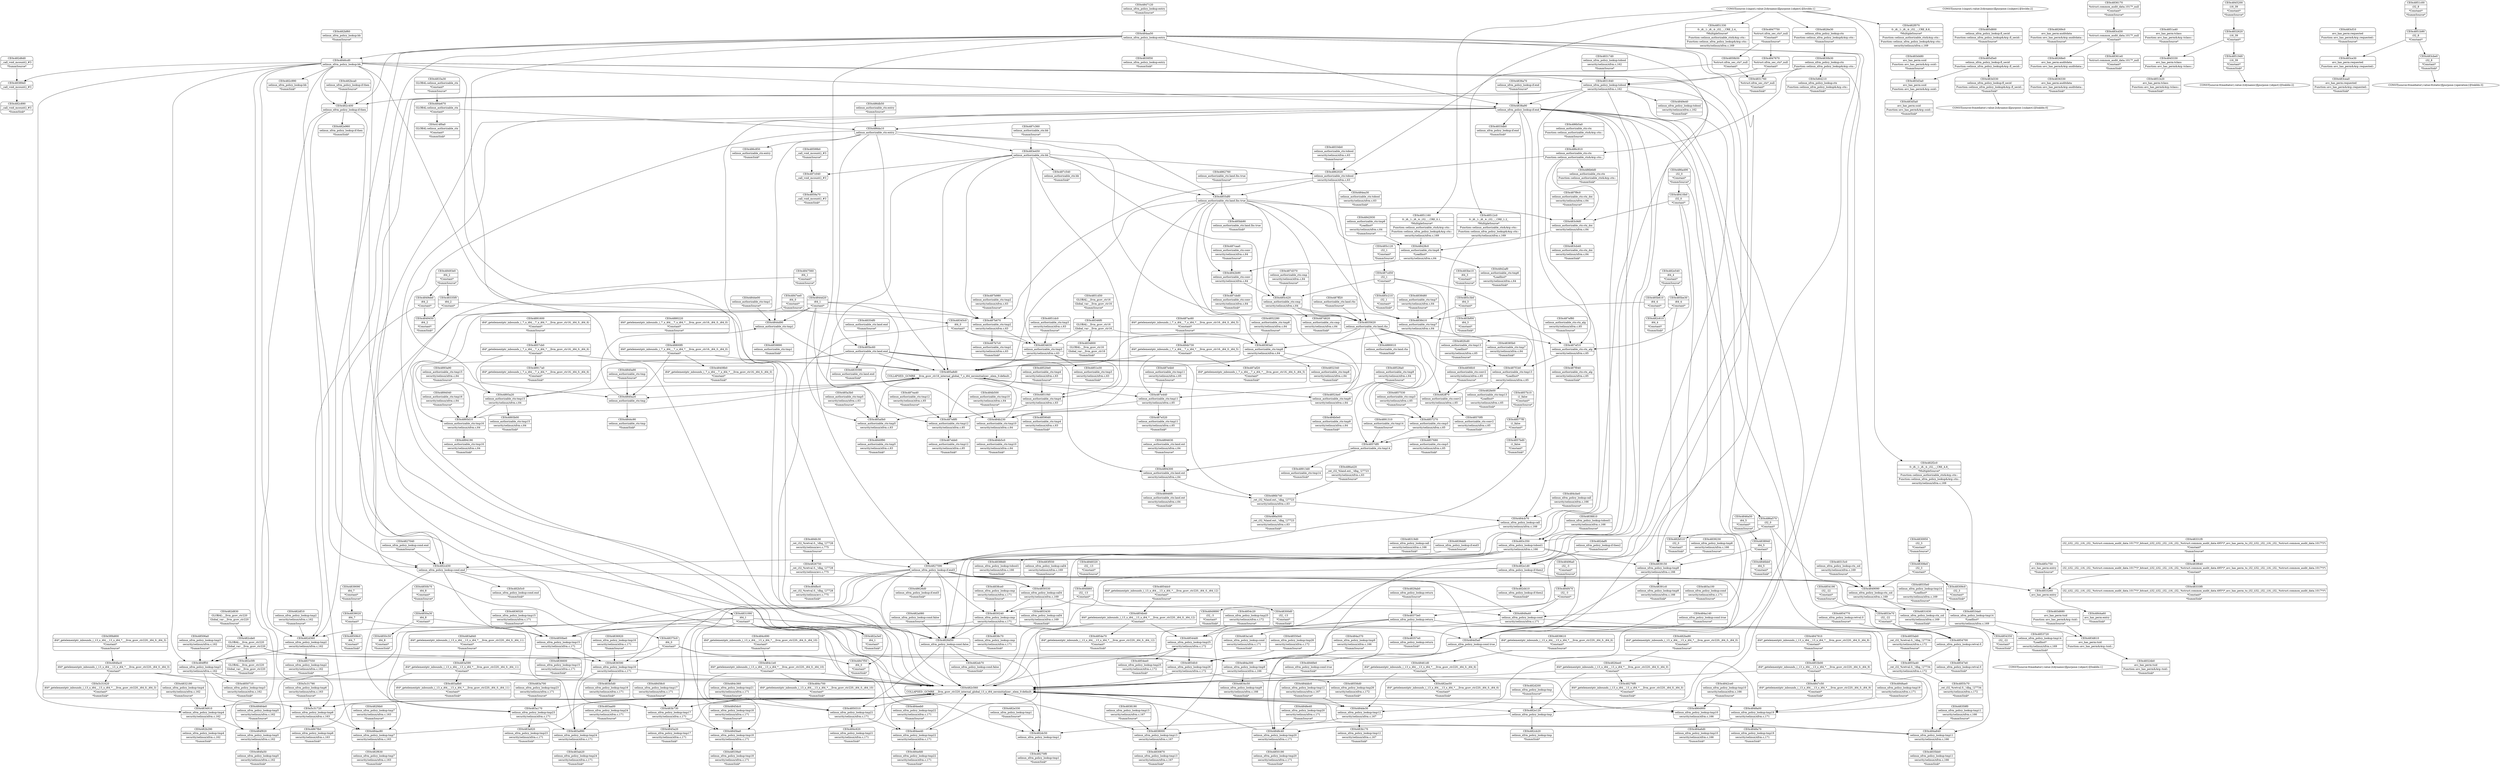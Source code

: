 digraph {
	CE0x48544d0 [shape=record,shape=Mrecord,label="{CE0x48544d0|selinux_xfrm_policy_lookup:tmp25|security/selinux/xfrm.c,172}"]
	CE0x483d480 [shape=record,shape=Mrecord,label="{CE0x483d480|avc_has_perm:ssid|Function::avc_has_perm&Arg::ssid::|*SummSource*}"]
	CE0x4854350 [shape=record,shape=Mrecord,label="{CE0x4854350|i32_-22|*Constant*|*SummSink*}"]
	CE0x4844d90 [shape=record,shape=Mrecord,label="{CE0x4844d90|selinux_authorizable_ctx:tmp1}"]
	CE0x48359f0 [shape=record,shape=Mrecord,label="{CE0x48359f0|selinux_xfrm_policy_lookup:tmp11|security/selinux/xfrm.c,166|*SummSource*}"]
	CE0x487b670 [shape=record,shape=Mrecord,label="{CE0x487b670|selinux_authorizable_ctx:tmp2|security/selinux/xfrm.c,63}"]
	CE0x485a0b0 [shape=record,shape=Mrecord,label="{CE0x485a0b0|selinux_authorizable_ctx:tmp5|security/selinux/xfrm.c,63}"]
	CE0x484aa50 [shape=record,shape=Mrecord,label="{CE0x484aa50|selinux_xfrm_policy_lookup:entry}"]
	CE0x48268e0 [shape=record,shape=Mrecord,label="{CE0x48268e0|avc_has_perm:auditdata|Function::avc_has_perm&Arg::auditdata::}"]
	CE0x4845ba0 [shape=record,shape=Mrecord,label="{CE0x4845ba0|selinux_xfrm_policy_lookup:tmp18|security/selinux/xfrm.c,171}"]
	CE0x484c690 [shape=record,shape=Mrecord,label="{CE0x484c690|i64*_getelementptr_inbounds_(_13_x_i64_,_13_x_i64_*___llvm_gcov_ctr220,_i64_0,_i64_10)|*Constant*|*SummSource*}"]
	CE0x48373e0 [shape=record,shape=Mrecord,label="{CE0x48373e0|selinux_xfrm_policy_lookup:return}"]
	CE0x4851f40 [shape=record,shape=Mrecord,label="{CE0x4851f40|selinux_authorizable_ctx:tmp4|security/selinux/xfrm.c,63}"]
	CE0x4857270 [shape=record,shape=Mrecord,label="{CE0x4857270|selinux_authorizable_ctx:cmp3|security/selinux/xfrm.c,65}"]
	CE0x48385b0 [shape=record,shape=Mrecord,label="{CE0x48385b0|selinux_authorizable_ctx:tmp7|security/selinux/xfrm.c,64|*SummSink*}"]
	CE0x482eb70 [shape=record,shape=Mrecord,label="{CE0x482eb70|selinux_xfrm_policy_lookup:cond.false|*SummSink*}"]
	CE0x483a1e0 [shape=record,shape=Mrecord,label="{CE0x483a1e0|selinux_xfrm_policy_lookup:cond|security/selinux/xfrm.c,171|*SummSink*}"]
	CE0x482b510 [shape=record,shape=Mrecord,label="{CE0x482b510|i32_0|*Constant*|*SummSink*}"]
	CE0x4829ab0 [shape=record,shape=Mrecord,label="{CE0x4829ab0|selinux_xfrm_policy_lookup:return|*SummSource*}"]
	CE0x483d330 [shape=record,shape=Mrecord,label="{CE0x483d330|selinux_xfrm_policy_lookup:fl_secid|Function::selinux_xfrm_policy_lookup&Arg::fl_secid::|*SummSink*}"]
	CE0x4893a20 [shape=record,shape=Mrecord,label="{CE0x4893a20|selinux_authorizable_ctx:tmp15|security/selinux/xfrm.c,64}"]
	CE0x483bf00 [shape=record,shape=Mrecord,label="{CE0x483bf00|i64_3|*Constant*|*SummSink*}"]
	CE0x4838410 [shape=record,shape=Mrecord,label="{CE0x4838410|selinux_authorizable_ctx:tmp7|security/selinux/xfrm.c,64}"]
	CE0x4851330 [shape=record,shape=Mrecord,label="{CE0x4851330|0:_i8,_1:_i8,_4:_i32,_:_CRE_2,4_|*MultipleSource*|Function::selinux_authorizable_ctx&Arg::ctx::|Function::selinux_xfrm_policy_lookup&Arg::ctx::|security/selinux/xfrm.c,169}"]
	CE0x482e5f0 [shape=record,shape=Mrecord,label="{CE0x482e5f0|GLOBAL:__llvm_gcov_ctr220|Global_var:__llvm_gcov_ctr220|*SummSink*}"]
	CE0x483a170 [shape=record,shape=Mrecord,label="{CE0x483a170|selinux_xfrm_policy_lookup:tmp23|security/selinux/xfrm.c,171}"]
	CE0x4846a50 [shape=record,shape=Mrecord,label="{CE0x4846a50|i64_5|*Constant*|*SummSource*}"]
	CE0x4840f90 [shape=record,shape=Mrecord,label="{CE0x4840f90|selinux_authorizable_ctx:tmp5|security/selinux/xfrm.c,63|*SummSink*}"]
	CE0x4848a70 [shape=record,shape=Mrecord,label="{CE0x4848a70|selinux_xfrm_policy_lookup:tmp19|security/selinux/xfrm.c,171|*SummSink*}"]
	CE0x482bf60 [shape=record,shape=Mrecord,label="{CE0x482bf60|selinux_xfrm_policy_lookup:bb|*SummSource*}"]
	CE0x484ac80 [shape=record,shape=Mrecord,label="{CE0x484ac80|selinux_xfrm_policy_lookup:tmp7|security/selinux/xfrm.c,163}"]
	CE0x4854e70 [shape=record,shape=Mrecord,label="{CE0x4854e70|i64*_getelementptr_inbounds_(_13_x_i64_,_13_x_i64_*___llvm_gcov_ctr220,_i64_0,_i64_12)|*Constant*|*SummSink*}"]
	CE0x4830870 [shape=record,shape=Mrecord,label="{CE0x4830870|selinux_xfrm_policy_lookup:tmp13|security/selinux/xfrm.c,167|*SummSink*}"]
	CE0x4845330 [shape=record,shape=Mrecord,label="{CE0x4845330|avc_has_perm:tclass|Function::avc_has_perm&Arg::tclass::}"]
	CE0x48539a0 [shape=record,shape=Mrecord,label="{CE0x48539a0|selinux_xfrm_policy_lookup:tmp18|security/selinux/xfrm.c,171|*SummSink*}"]
	CE0x4852340 [shape=record,shape=Mrecord,label="{CE0x4852340|selinux_authorizable_ctx:tmp8|security/selinux/xfrm.c,64|*SummSink*}"]
	CE0x484cbe0 [shape=record,shape=Mrecord,label="{CE0x484cbe0|selinux_xfrm_policy_lookup:call|security/selinux/xfrm.c,166|*SummSource*}"]
	CE0x4842ce0 [shape=record,shape=Mrecord,label="{CE0x4842ce0|selinux_xfrm_policy_lookup:tmp10|security/selinux/xfrm.c,166|*SummSource*}"]
	CE0x487c360 [shape=record,shape=Mrecord,label="{CE0x487c360|selinux_authorizable_ctx:bb|*SummSource*}"]
	CE0x4891310 [shape=record,shape=Mrecord,label="{CE0x4891310|selinux_authorizable_ctx:tmp14|*SummSource*}"]
	CE0x4834c50 [shape=record,shape=Mrecord,label="{CE0x4834c50|selinux_xfrm_policy_lookup:tmp9|security/selinux/xfrm.c,166|*SummSink*}"]
	CE0x4839dd0 [shape=record,shape=Mrecord,label="{CE0x4839dd0|selinux_xfrm_policy_lookup:if.end3|*SummSource*}"]
	CE0x48269c0 [shape=record,shape=Mrecord,label="{CE0x48269c0|avc_has_perm:auditdata|Function::avc_has_perm&Arg::auditdata::|*SummSource*}"]
	CE0x4836a70 [shape=record,shape=Mrecord,label="{CE0x4836a70|selinux_xfrm_policy_lookup:if.end|*SummSource*}"]
	CE0x48800f0 [shape=record,shape=Mrecord,label="{CE0x48800f0|i64*_getelementptr_inbounds_(_7_x_i64_,_7_x_i64_*___llvm_gcov_ctr16,_i64_0,_i64_0)|*Constant*}"]
	CE0x487f9c0 [shape=record,shape=Mrecord,label="{CE0x487f9c0|selinux_authorizable_ctx:ctx_doi|security/selinux/xfrm.c,64|*SummSource*}"]
	CE0x482b290 [shape=record,shape=Mrecord,label="{CE0x482b290|selinux_xfrm_policy_lookup:tmp4|security/selinux/xfrm.c,162|*SummSink*}"]
	CE0x484e670 [shape=record,shape=Mrecord,label="{CE0x484e670|GLOBAL:selinux_authorizable_ctx|*Constant*}"]
	CE0x483aa00 [shape=record,shape=Mrecord,label="{CE0x483aa00|selinux_xfrm_policy_lookup:tmp24|security/selinux/xfrm.c,171|*SummSource*}"]
	CE0x4834910 [shape=record,shape=Mrecord,label="{CE0x4834910|selinux_xfrm_policy_lookup:tmp4|security/selinux/xfrm.c,162}"]
	CE0x48324b0 [shape=record,shape=Mrecord,label="{CE0x48324b0|avc_has_perm:tsid|Function::avc_has_perm&Arg::tsid::|*SummSink*}"]
	CE0x484cb70 [shape=record,shape=Mrecord,label="{CE0x484cb70|selinux_xfrm_policy_lookup:call|security/selinux/xfrm.c,166}"]
	CE0x48388d0 [shape=record,shape=Mrecord,label="{CE0x48388d0|selinux_xfrm_policy_lookup:tobool1|security/selinux/xfrm.c,166|*SummSink*}"]
	CE0x48309c0 [shape=record,shape=Mrecord,label="{CE0x48309c0|i32_3|*Constant*|*SummSink*}"]
	CE0x486b5a0 [shape=record,shape=Mrecord,label="{CE0x486b5a0|selinux_authorizable_ctx:ctx|Function::selinux_authorizable_ctx&Arg::ctx::|*SummSource*}"]
	CE0x4839020 [shape=record,shape=Mrecord,label="{CE0x4839020|i64_7|*Constant*}"]
	CE0x4847670 [shape=record,shape=Mrecord,label="{CE0x4847670|%struct.xfrm_sec_ctx*_null|*Constant*}"]
	CE0x485c210 [shape=record,shape=Mrecord,label="{CE0x485c210|i32_1|*Constant*|*SummSink*}"]
	CE0x483b730 [shape=record,shape=Mrecord,label="{CE0x483b730|selinux_xfrm_policy_lookup:tmp17|security/selinux/xfrm.c,171}"]
	CE0x4854ee0 [shape=record,shape=Mrecord,label="{CE0x4854ee0|selinux_xfrm_policy_lookup:tmp25|security/selinux/xfrm.c,172|*SummSink*}"]
	CE0x487ac60 [shape=record,shape=Mrecord,label="{CE0x487ac60|i64*_getelementptr_inbounds_(_7_x_i64_,_7_x_i64_*___llvm_gcov_ctr16,_i64_0,_i64_5)|*Constant*|*SummSource*}"]
	CE0x4827590 [shape=record,shape=Mrecord,label="{CE0x4827590|selinux_xfrm_policy_lookup:if.end3}"]
	CE0x484c1e0 [shape=record,shape=Mrecord,label="{CE0x484c1e0|i64*_getelementptr_inbounds_(_13_x_i64_,_13_x_i64_*___llvm_gcov_ctr220,_i64_0,_i64_10)|*Constant*}"]
	CE0x484a140 [shape=record,shape=Mrecord,label="{CE0x484a140|selinux_xfrm_policy_lookup:cond.true|*SummSource*}"]
	"CONST[source:1(input),value:2(dynamic)][purpose:{subject}][SrcIdx:2]"
	CE0x484b5c0 [shape=record,shape=Mrecord,label="{CE0x484b5c0|selinux_authorizable_ctx:tmp10|security/selinux/xfrm.c,64|*SummSink*}"]
	CE0x4838a90 [shape=record,shape=Mrecord,label="{CE0x4838a90|selinux_xfrm_policy_lookup:if.end}"]
	CE0x4852280 [shape=record,shape=Mrecord,label="{CE0x4852280|selinux_authorizable_ctx:tmp8|security/selinux/xfrm.c,64|*SummSource*}"]
	CE0x483a990 [shape=record,shape=Mrecord,label="{CE0x483a990|selinux_xfrm_policy_lookup:tmp24|security/selinux/xfrm.c,171}"]
	CE0x4880220 [shape=record,shape=Mrecord,label="{CE0x4880220|i64*_getelementptr_inbounds_(_7_x_i64_,_7_x_i64_*___llvm_gcov_ctr16,_i64_0,_i64_0)|*Constant*|*SummSource*}"]
	"CONST[source:0(mediator),value:2(dynamic)][purpose:{subject}][SnkIdx:0]"
	CE0x4851d50 [shape=record,shape=Mrecord,label="{CE0x4851d50|GLOBAL:__llvm_gcov_ctr16|Global_var:__llvm_gcov_ctr16|*SummSource*}"]
	CE0x4827040 [shape=record,shape=Mrecord,label="{CE0x4827040|selinux_xfrm_policy_lookup:cond.end|*SummSource*}"]
	CE0x483a590 [shape=record,shape=Mrecord,label="{CE0x483a590|i64*_getelementptr_inbounds_(_13_x_i64_,_13_x_i64_*___llvm_gcov_ctr220,_i64_0,_i64_11)|*Constant*}"]
	CE0x4836330 [shape=record,shape=Mrecord,label="{CE0x4836330|avc_has_perm:auditdata|Function::avc_has_perm&Arg::auditdata::|*SummSink*}"]
	CE0x4836590 [shape=record,shape=Mrecord,label="{CE0x4836590|selinux_xfrm_policy_lookup:tmp16|security/selinux/xfrm.c,171}"]
	CE0x4844c90 [shape=record,shape=Mrecord,label="{CE0x4844c90|selinux_authorizable_ctx:tmp|*SummSink*}"]
	CE0x484efd0 [shape=record,shape=Mrecord,label="{CE0x484efd0|selinux_xfrm_policy_lookup:tmp22|security/selinux/xfrm.c,171|*SummSink*}"]
	CE0x4836520 [shape=record,shape=Mrecord,label="{CE0x4836520|selinux_xfrm_policy_lookup:tmp15|security/selinux/xfrm.c,171|*SummSource*}"]
	CE0x4893b00 [shape=record,shape=Mrecord,label="{CE0x4893b00|selinux_authorizable_ctx:tmp15|security/selinux/xfrm.c,64|*SummSink*}"]
	CE0x4838c70 [shape=record,shape=Mrecord,label="{CE0x4838c70|selinux_xfrm_policy_lookup:cmp|security/selinux/xfrm.c,171|*SummSink*}"]
	CE0x4844e00 [shape=record,shape=Mrecord,label="{CE0x4844e00|selinux_authorizable_ctx:tmp1|*SummSource*}"]
	CE0x482f4b0 [shape=record,shape=Mrecord,label="{CE0x482f4b0|selinux_xfrm_policy_lookup:tmp7|security/selinux/xfrm.c,163|*SummSource*}"]
	CE0x4839090 [shape=record,shape=Mrecord,label="{CE0x4839090|i64_7|*Constant*|*SummSource*}"]
	CE0x484f470 [shape=record,shape=Mrecord,label="{CE0x484f470|i32_-3|*Constant*}"]
	CE0x4834630 [shape=record,shape=Mrecord,label="{CE0x4834630|selinux_authorizable_ctx:tmp3|security/selinux/xfrm.c,63}"]
	CE0x487f040 [shape=record,shape=Mrecord,label="{CE0x487f040|selinux_authorizable_ctx:ctx_alg|security/selinux/xfrm.c,65|*SummSink*}"]
	CE0x48383a0 [shape=record,shape=Mrecord,label="{CE0x48383a0|selinux_authorizable_ctx:tmp8|security/selinux/xfrm.c,64}"]
	CE0x4851a40 [shape=record,shape=Mrecord,label="{CE0x4851a40|avc_has_perm:tclass|Function::avc_has_perm&Arg::tclass::|*SummSource*}"]
	CE0x483a840 [shape=record,shape=Mrecord,label="{CE0x483a840|i64*_getelementptr_inbounds_(_13_x_i64_,_13_x_i64_*___llvm_gcov_ctr220,_i64_0,_i64_11)|*Constant*|*SummSource*}"]
	CE0x4894190 [shape=record,shape=Mrecord,label="{CE0x4894190|selinux_authorizable_ctx:tmp16|security/selinux/xfrm.c,64|*SummSink*}"]
	CE0x4894040 [shape=record,shape=Mrecord,label="{CE0x4894040|selinux_authorizable_ctx:tmp16|security/selinux/xfrm.c,64|*SummSource*}"]
	CE0x4842af0 [shape=record,shape=Mrecord,label="{CE0x4842af0|selinux_authorizable_ctx:tmp6|*LoadInst*|security/selinux/xfrm.c,64|*SummSink*}"]
	CE0x4859330 [shape=record,shape=Mrecord,label="{CE0x4859330|selinux_xfrm_policy_lookup:call4|security/selinux/xfrm.c,169}"]
	CE0x48464e0 [shape=record,shape=Mrecord,label="{CE0x48464e0|selinux_xfrm_policy_lookup:tmp5|security/selinux/xfrm.c,162|*SummSource*}"]
	CE0x48550e0 [shape=record,shape=Mrecord,label="{CE0x48550e0|selinux_xfrm_policy_lookup:tmp26|security/selinux/xfrm.c,172|*SummSource*}"]
	CE0x4853720 [shape=record,shape=Mrecord,label="{CE0x4853720|selinux_xfrm_policy_lookup:tmp14|*LoadInst*|security/selinux/xfrm.c,169|*SummSink*}"]
	CE0x5d64210 [shape=record,shape=Mrecord,label="{CE0x5d64210|selinux_xfrm_policy_lookup:ctx|Function::selinux_xfrm_policy_lookup&Arg::ctx::|*SummSink*}"]
	CE0x484d5a0 [shape=record,shape=Mrecord,label="{CE0x484d5a0|selinux_xfrm_policy_lookup:cond.true}"]
	CE0x482c610 [shape=record,shape=Mrecord,label="{CE0x482c610|i64_4|*Constant*|*SummSink*}"]
	CE0x4849450 [shape=record,shape=Mrecord,label="{CE0x4849450|i64_2|*Constant*|*SummSink*}"]
	CE0x484fc30 [shape=record,shape=Mrecord,label="{CE0x484fc30|_ret_i32_%retval.0,_!dbg_!27728|security/selinux/avc.c,775|*SummSource*}"]
	CE0x482b5c0 [shape=record,shape=Mrecord,label="{CE0x482b5c0|selinux_xfrm_policy_lookup:cond.end|*SummSink*}"]
	CE0x4894300 [shape=record,shape=Mrecord,label="{CE0x4894300|selinux_authorizable_ctx:land.ext|security/selinux/xfrm.c,64}"]
	CE0x4839150 [shape=record,shape=Mrecord,label="{CE0x4839150|selinux_xfrm_policy_lookup:tmp8|security/selinux/xfrm.c,166}"]
	CE0x485be30 [shape=record,shape=Mrecord,label="{CE0x485be30|i64_4|*Constant*}"]
	CE0x484a300 [shape=record,shape=Mrecord,label="{CE0x484a300|selinux_xfrm_policy_lookup:tmp9|security/selinux/xfrm.c,166}"]
	CE0x4838810 [shape=record,shape=Mrecord,label="{CE0x4838810|selinux_xfrm_policy_lookup:tobool1|security/selinux/xfrm.c,166|*SummSource*}"]
	CE0x4836170 [shape=record,shape=Mrecord,label="{CE0x4836170|%struct.common_audit_data.1017*_null|*Constant*|*SummSource*}"]
	CE0x4850310 [shape=record,shape=Mrecord,label="{CE0x4850310|selinux_xfrm_policy_lookup:tmp21|security/selinux/xfrm.c,171}"]
	CE0x487c540 [shape=record,shape=Mrecord,label="{CE0x487c540|selinux_authorizable_ctx:bb|*SummSink*}"]
	CE0x482ba90 [shape=record,shape=Mrecord,label="{CE0x482ba90|i64*_getelementptr_inbounds_(_13_x_i64_,_13_x_i64_*___llvm_gcov_ctr220,_i64_0,_i64_0)|*Constant*|*SummSource*}"]
	CE0x482f2c0 [shape=record,shape=Mrecord,label="{CE0x482f2c0|0:_i8,_1:_i8,_4:_i32,_:_CRE_4,8_|*MultipleSource*|Function::selinux_authorizable_ctx&Arg::ctx::|Function::selinux_xfrm_policy_lookup&Arg::ctx::|security/selinux/xfrm.c,169}"]
	CE0x4880010 [shape=record,shape=Mrecord,label="{CE0x4880010|selinux_authorizable_ctx:land.rhs|*SummSink*}"]
	CE0x4851160 [shape=record,shape=Mrecord,label="{CE0x4851160|0:_i8,_1:_i8,_4:_i32,_:_CRE_0,1_|*MultipleSource*|Function::selinux_authorizable_ctx&Arg::ctx::|Function::selinux_xfrm_policy_lookup&Arg::ctx::|security/selinux/xfrm.c,169}"]
	CE0x48333f0 [shape=record,shape=Mrecord,label="{CE0x48333f0|i32_(i32,_i32,_i16,_i32,_%struct.common_audit_data.1017*)*_bitcast_(i32_(i32,_i32,_i16,_i32,_%struct.common_audit_data.495*)*_avc_has_perm_to_i32_(i32,_i32,_i16,_i32,_%struct.common_audit_data.1017*)*)|*Constant*|*SummSink*}"]
	CE0x484ea30 [shape=record,shape=Mrecord,label="{CE0x484ea30|selinux_authorizable_ctx:tobool|security/selinux/xfrm.c,63|*SummSink*}"]
	CE0x4850190 [shape=record,shape=Mrecord,label="{CE0x4850190|selinux_xfrm_policy_lookup:tmp20|security/selinux/xfrm.c,171|*SummSink*}"]
	CE0x483d3a0 [shape=record,shape=Mrecord,label="{CE0x483d3a0|avc_has_perm:ssid|Function::avc_has_perm&Arg::ssid::}"]
	CE0x482a3e0 [shape=record,shape=Mrecord,label="{CE0x482a3e0|i64_1|*Constant*|*SummSink*}"]
	CE0x4850710 [shape=record,shape=Mrecord,label="{CE0x4850710|selinux_xfrm_policy_lookup:tmp3|security/selinux/xfrm.c,162|*SummSink*}"]
	CE0x4830950 [shape=record,shape=Mrecord,label="{CE0x4830950|i32_3|*Constant*|*SummSource*}"]
	CE0x4850c50 [shape=record,shape=Mrecord,label="{CE0x4850c50|i64_8|*Constant*|*SummSink*}"]
	CE0x48590d0 [shape=record,shape=Mrecord,label="{CE0x48590d0|selinux_authorizable_ctx:tmp4|security/selinux/xfrm.c,63|*SummSink*}"]
	CE0x482dc50 [shape=record,shape=Mrecord,label="{CE0x482dc50|selinux_xfrm_policy_lookup:tmp1}"]
	CE0x4857cb0 [shape=record,shape=Mrecord,label="{CE0x4857cb0|i64*_getelementptr_inbounds_(_7_x_i64_,_7_x_i64_*___llvm_gcov_ctr16,_i64_0,_i64_6)|*Constant*}"]
	CE0x482d6d0 [shape=record,shape=Mrecord,label="{CE0x482d6d0|_call_void_mcount()_#3|*SummSource*}"]
	CE0x484b730 [shape=record,shape=Mrecord,label="{CE0x484b730|i64*_getelementptr_inbounds_(_7_x_i64_,_7_x_i64_*___llvm_gcov_ctr16,_i64_0,_i64_5)|*Constant*}"]
	CE0x4862760 [shape=record,shape=Mrecord,label="{CE0x4862760|selinux_authorizable_ctx:land.lhs.true|*SummSource*}"]
	CE0x484fd60 [shape=record,shape=Mrecord,label="{CE0x484fd60|i32_-13|*Constant*}"]
	CE0x4847ee0 [shape=record,shape=Mrecord,label="{CE0x4847ee0|i64_0|*Constant*|*SummSource*}"]
	CE0x48528a0 [shape=record,shape=Mrecord,label="{CE0x48528a0|selinux_authorizable_ctx:tmp9|security/selinux/xfrm.c,64|*SummSource*}"]
	CE0x487f1b0 [shape=record,shape=Mrecord,label="{CE0x487f1b0|selinux_authorizable_ctx:tmp13|*LoadInst*|security/selinux/xfrm.c,65}"]
	CE0x483cbe0 [shape=record,shape=Mrecord,label="{CE0x483cbe0|i32_8|*Constant*|*SummSink*}"]
	CE0x484c700 [shape=record,shape=Mrecord,label="{CE0x484c700|i64*_getelementptr_inbounds_(_13_x_i64_,_13_x_i64_*___llvm_gcov_ctr220,_i64_0,_i64_10)|*Constant*|*SummSink*}"]
	CE0x4894630 [shape=record,shape=Mrecord,label="{CE0x4894630|selinux_authorizable_ctx:land.ext|security/selinux/xfrm.c,64|*SummSource*}"]
	CE0x4848a00 [shape=record,shape=Mrecord,label="{CE0x4848a00|selinux_xfrm_policy_lookup:tmp19|security/selinux/xfrm.c,171}"]
	CE0x487caa0 [shape=record,shape=Mrecord,label="{CE0x487caa0|selinux_authorizable_ctx:conv|security/selinux/xfrm.c,64|*SummSource*}"]
	CE0x485c3b0 [shape=record,shape=Mrecord,label="{CE0x485c3b0|i64_3|*Constant*}"]
	CE0x4854fc0 [shape=record,shape=Mrecord,label="{CE0x4854fc0|selinux_xfrm_policy_lookup:tmp26|security/selinux/xfrm.c,172}"]
	CE0x487e4b0 [shape=record,shape=Mrecord,label="{CE0x487e4b0|selinux_authorizable_ctx:tmp11|security/selinux/xfrm.c,65|*SummSource*}"]
	CE0x483e450 [shape=record,shape=Mrecord,label="{CE0x483e450|selinux_authorizable_ctx:bb}"]
	CE0x4849090 [shape=record,shape=Mrecord,label="{CE0x4849090|selinux_xfrm_policy_lookup:ctx_sid|security/selinux/xfrm.c,169}"]
	CE0x484a6d0 [shape=record,shape=Mrecord,label="{CE0x484a6d0|selinux_xfrm_policy_lookup:tmp10|security/selinux/xfrm.c,166|*SummSink*}"]
	CE0x485bb90 [shape=record,shape=Mrecord,label="{CE0x485bb90|selinux_authorizable_ctx:land.lhs.true|*SummSink*}"]
	CE0x4831760 [shape=record,shape=Mrecord,label="{CE0x4831760|%struct.xfrm_sec_ctx*_null|*Constant*|*SummSink*}"]
	CE0x48276f0 [shape=record,shape=Mrecord,label="{CE0x48276f0|i64*_getelementptr_inbounds_(_13_x_i64_,_13_x_i64_*___llvm_gcov_ctr220,_i64_0,_i64_0)|*Constant*|*SummSink*}"]
	CE0x4834800 [shape=record,shape=Mrecord,label="{CE0x4834800|GLOBAL:__llvm_gcov_ctr16|Global_var:__llvm_gcov_ctr16|*SummSink*}"]
	CE0x483cf10 [shape=record,shape=Mrecord,label="{CE0x483cf10|avc_has_perm:requested|Function::avc_has_perm&Arg::requested::|*SummSource*}"]
	CE0x48917a0 [shape=record,shape=Mrecord,label="{CE0x48917a0|i64*_getelementptr_inbounds_(_7_x_i64_,_7_x_i64_*___llvm_gcov_ctr16,_i64_0,_i64_6)|*Constant*|*SummSink*}"]
	CE0x483cd30 [shape=record,shape=Mrecord,label="{CE0x483cd30|%struct.common_audit_data.1017*_null|*Constant*}"]
	CE0x482e540 [shape=record,shape=Mrecord,label="{CE0x482e540|i64_4|*Constant*|*SummSource*}"]
	CE0x484c620 [shape=record,shape=Mrecord,label="{CE0x484c620|selinux_xfrm_policy_lookup:tmp21|security/selinux/xfrm.c,171|*SummSink*}"]
	CE0x483a700 [shape=record,shape=Mrecord,label="{CE0x483a700|selinux_xfrm_policy_lookup:tmp23|security/selinux/xfrm.c,171|*SummSource*}"]
	CE0x484b0e0 [shape=record,shape=Mrecord,label="{CE0x484b0e0|selinux_authorizable_ctx:tmp9|security/selinux/xfrm.c,64|*SummSink*}"]
	CE0x48535e0 [shape=record,shape=Mrecord,label="{CE0x48535e0|selinux_xfrm_policy_lookup:tmp14|*LoadInst*|security/selinux/xfrm.c,169|*SummSource*}"]
	CE0x487e520 [shape=record,shape=Mrecord,label="{CE0x487e520|selinux_authorizable_ctx:tmp11|security/selinux/xfrm.c,65|*SummSink*}"]
	CE0x484de30 [shape=record,shape=Mrecord,label="{CE0x484de30|selinux_xfrm_policy_lookup:tmp12|security/selinux/xfrm.c,167}"]
	CE0x4831840 [shape=record,shape=Mrecord,label="{CE0x4831840|selinux_xfrm_policy_lookup:tobool|security/selinux/xfrm.c,162}"]
	CE0x482d200 [shape=record,shape=Mrecord,label="{CE0x482d200|selinux_xfrm_policy_lookup:tmp|*SummSource*}"]
	CE0x482e120 [shape=record,shape=Mrecord,label="{CE0x482e120|selinux_xfrm_policy_lookup:tmp}"]
	CE0x48391c0 [shape=record,shape=Mrecord,label="{CE0x48391c0|selinux_xfrm_policy_lookup:tmp8|security/selinux/xfrm.c,166|*SummSink*}"]
	CE0x48335f0 [shape=record,shape=Mrecord,label="{CE0x48335f0|i64_2|*Constant*}"]
	CE0x483f640 [shape=record,shape=Mrecord,label="{CE0x483f640|i32_(i32,_i32,_i16,_i32,_%struct.common_audit_data.1017*)*_bitcast_(i32_(i32,_i32,_i16,_i32,_%struct.common_audit_data.495*)*_avc_has_perm_to_i32_(i32,_i32,_i16,_i32,_%struct.common_audit_data.1017*)*)|*Constant*}"]
	CE0x5c31620 [shape=record,shape=Mrecord,label="{CE0x5c31620|i64*_getelementptr_inbounds_(_13_x_i64_,_13_x_i64_*___llvm_gcov_ctr220,_i64_0,_i64_3)|*Constant*|*SummSink*}"]
	CE0x4835620 [shape=record,shape=Mrecord,label="{CE0x4835620|selinux_authorizable_ctx:land.rhs}"]
	CE0x485b610 [shape=record,shape=Mrecord,label="{CE0x485b610|i64_4|*Constant*}"]
	CE0x483c350 [shape=record,shape=Mrecord,label="{CE0x483c350|selinux_xfrm_policy_lookup:tobool1|security/selinux/xfrm.c,166}"]
	CE0x487e440 [shape=record,shape=Mrecord,label="{CE0x487e440|selinux_authorizable_ctx:tmp11|security/selinux/xfrm.c,65}"]
	CE0x4854770 [shape=record,shape=Mrecord,label="{CE0x4854770|selinux_xfrm_policy_lookup:retval.0|*SummSource*}"]
	CE0x4867fb0 [shape=record,shape=Mrecord,label="{CE0x4867fb0|selinux_xfrm_policy_lookup:tmp6|security/selinux/xfrm.c,163|*SummSink*}"]
	CE0x48524e0 [shape=record,shape=Mrecord,label="{CE0x48524e0|selinux_authorizable_ctx:tmp9|security/selinux/xfrm.c,64}"]
	CE0x4848ae0 [shape=record,shape=Mrecord,label="{CE0x4848ae0|selinux_xfrm_policy_lookup:tmp19|security/selinux/xfrm.c,171|*SummSource*}"]
	CE0x4854b40 [shape=record,shape=Mrecord,label="{CE0x4854b40|i64*_getelementptr_inbounds_(_13_x_i64_,_13_x_i64_*___llvm_gcov_ctr220,_i64_0,_i64_12)|*Constant*}"]
	CE0x4862020 [shape=record,shape=Mrecord,label="{CE0x4862020|selinux_authorizable_ctx:tobool|security/selinux/xfrm.c,63}"]
	CE0x4857bd0 [shape=record,shape=Mrecord,label="{CE0x4857bd0|i1_false|*Constant*|*SummSink*}"]
	CE0x48410b0 [shape=record,shape=Mrecord,label="{CE0x48410b0|i32_0|*Constant*}"]
	CE0x482cd30 [shape=record,shape=Mrecord,label="{CE0x482cd30|selinux_xfrm_policy_lookup:cond.end}"]
	CE0x48512c0 [shape=record,shape=Mrecord,label="{CE0x48512c0|0:_i8,_1:_i8,_4:_i32,_:_CRE_1,2_|*MultipleSource*|Function::selinux_authorizable_ctx&Arg::ctx::|Function::selinux_xfrm_policy_lookup&Arg::ctx::|security/selinux/xfrm.c,169}"]
	CE0x4851b90 [shape=record,shape=Mrecord,label="{CE0x4851b90|i32_8|*Constant*}"]
	CE0x484a840 [shape=record,shape=Mrecord,label="{CE0x484a840|selinux_xfrm_policy_lookup:tmp11|security/selinux/xfrm.c,166}"]
	CE0x5c31790 [shape=record,shape=Mrecord,label="{CE0x5c31790|selinux_xfrm_policy_lookup:tmp6|security/selinux/xfrm.c,163|*SummSource*}"]
	CE0x414f0a0 [shape=record,shape=Mrecord,label="{CE0x414f0a0|GLOBAL:selinux_authorizable_ctx|*Constant*|*SummSink*}"]
	CE0x4831090 [shape=record,shape=Mrecord,label="{CE0x4831090|i64_1|*Constant*}"]
	CE0x4844a60 [shape=record,shape=Mrecord,label="{CE0x4844a60|avc_has_perm:entry|*SummSink*}"]
	CE0x48913d0 [shape=record,shape=Mrecord,label="{CE0x48913d0|selinux_authorizable_ctx:tmp14|*SummSink*}"]
	CE0x4853b00 [shape=record,shape=Mrecord,label="{CE0x4853b00|i64*_getelementptr_inbounds_(_13_x_i64_,_13_x_i64_*___llvm_gcov_ctr220,_i64_0,_i64_9)|*Constant*}"]
	CE0x48547e0 [shape=record,shape=Mrecord,label="{CE0x48547e0|selinux_xfrm_policy_lookup:retval.0|*SummSink*}"]
	CE0x4833db0 [shape=record,shape=Mrecord,label="{CE0x4833db0|selinux_xfrm_policy_lookup:if.end|*SummSink*}"]
	CE0x4835bb0 [shape=record,shape=Mrecord,label="{CE0x4835bb0|selinux_xfrm_policy_lookup:tmp11|security/selinux/xfrm.c,166|*SummSink*}"]
	CE0x4845200 [shape=record,shape=Mrecord,label="{CE0x4845200|i16_39|*Constant*|*SummSource*}"]
	CE0x48357e0 [shape=record,shape=Mrecord,label="{CE0x48357e0|selinux_xfrm_policy_lookup:return|*SummSink*}"]
	CE0x48508c0 [shape=record,shape=Mrecord,label="{CE0x48508c0|i64_7|*Constant*|*SummSink*}"]
	CE0x4853e70 [shape=record,shape=Mrecord,label="{CE0x4853e70|i32_-22|*Constant*}"]
	CE0x4857b10 [shape=record,shape=Mrecord,label="{CE0x4857b10|i1_false|*Constant*|*SummSource*}"]
	CE0x48556d0 [shape=record,shape=Mrecord,label="{CE0x48556d0|selinux_xfrm_policy_lookup:tmp26|security/selinux/xfrm.c,172|*SummSink*}"]
	CE0x4833260 [shape=record,shape=Mrecord,label="{CE0x4833260|avc_has_perm:entry}"]
	CE0x483ab20 [shape=record,shape=Mrecord,label="{CE0x483ab20|selinux_xfrm_policy_lookup:tmp24|security/selinux/xfrm.c,171|*SummSink*}"]
	CE0x483b170 [shape=record,shape=Mrecord,label="{CE0x483b170|selinux_xfrm_policy_lookup:tmp12|security/selinux/xfrm.c,167|*SummSink*}"]
	CE0x487c040 [shape=record,shape=Mrecord,label="{CE0x487c040|_call_void_mcount()_#3}"]
	CE0x4851b20 [shape=record,shape=Mrecord,label="{CE0x4851b20|avc_has_perm:tclass|Function::avc_has_perm&Arg::tclass::|*SummSink*}"]
	CE0x487e8f0 [shape=record,shape=Mrecord,label="{CE0x487e8f0|selinux_authorizable_ctx:tmp12|security/selinux/xfrm.c,65}"]
	CE0x4854dc0 [shape=record,shape=Mrecord,label="{CE0x4854dc0|i64*_getelementptr_inbounds_(_13_x_i64_,_13_x_i64_*___llvm_gcov_ctr220,_i64_0,_i64_12)|*Constant*|*SummSource*}"]
	"CONST[source:0(mediator),value:0(static)][purpose:{operation}][SnkIdx:3]"
	CE0x483d610 [shape=record,shape=Mrecord,label="{CE0x483d610|avc_has_perm:tsid|Function::avc_has_perm&Arg::tsid::}"]
	CE0x4855a40 [shape=record,shape=Mrecord,label="{CE0x4855a40|_ret_i32_%retval.0,_!dbg_!27734|security/selinux/xfrm.c,172}"]
	CE0x487af20 [shape=record,shape=Mrecord,label="{CE0x487af20|i64*_getelementptr_inbounds_(_7_x_i64_,_7_x_i64_*___llvm_gcov_ctr16,_i64_0,_i64_5)|*Constant*|*SummSink*}"]
	CE0x4837550 [shape=record,shape=Mrecord,label="{CE0x4837550|selinux_xfrm_policy_lookup:tmp2|security/selinux/xfrm.c,162|*SummSink*}"]
	CE0x4859890 [shape=record,shape=Mrecord,label="{CE0x4859890|selinux_authorizable_ctx:tmp1|*SummSink*}"]
	CE0x4832180 [shape=record,shape=Mrecord,label="{CE0x4832180|selinux_xfrm_policy_lookup:tmp4|security/selinux/xfrm.c,162|*SummSource*}"]
	CE0x4826e30 [shape=record,shape=Mrecord,label="{CE0x4826e30|selinux_xfrm_policy_lookup:ctx|Function::selinux_xfrm_policy_lookup&Arg::ctx::|*SummSource*}"]
	CE0x485bc60 [shape=record,shape=Mrecord,label="{CE0x485bc60|selinux_authorizable_ctx:land.end}"]
	CE0x4855c70 [shape=record,shape=Mrecord,label="{CE0x4855c70|_ret_i32_%retval.0,_!dbg_!27734|security/selinux/xfrm.c,172|*SummSink*}"]
	CE0x4839610 [shape=record,shape=Mrecord,label="{CE0x4839610|i64*_getelementptr_inbounds_(_13_x_i64_,_13_x_i64_*___llvm_gcov_ctr220,_i64_0,_i64_6)|*Constant*|*SummSource*}"]
	CE0x48946f0 [shape=record,shape=Mrecord,label="{CE0x48946f0|selinux_authorizable_ctx:land.ext|security/selinux/xfrm.c,64|*SummSink*}"]
	CE0x4854c20 [shape=record,shape=Mrecord,label="{CE0x4854c20|selinux_xfrm_policy_lookup:tmp25|security/selinux/xfrm.c,172|*SummSource*}"]
	CE0x485a8d0 [shape=record,shape=Mrecord,label="{CE0x485a8d0|COLLAPSED:_GCMRE___llvm_gcov_ctr16_internal_global_7_x_i64_zeroinitializer:_elem_0:default:}"]
	CE0x487d620 [shape=record,shape=Mrecord,label="{CE0x487d620|selinux_authorizable_ctx:cmp|security/selinux/xfrm.c,64|*SummSink*}"]
	CE0x4849890 [shape=record,shape=Mrecord,label="{CE0x4849890|i32_-3|*Constant*|*SummSink*}"]
	CE0x487ff20 [shape=record,shape=Mrecord,label="{CE0x487ff20|selinux_authorizable_ctx:land.rhs|*SummSource*}"]
	CE0x486c910 [shape=record,shape=Mrecord,label="{CE0x486c910|selinux_authorizable_ctx:ctx|Function::selinux_authorizable_ctx&Arg::ctx::}"]
	CE0x4844d20 [shape=record,shape=Mrecord,label="{CE0x4844d20|i64_1|*Constant*}"]
	CE0x4857680 [shape=record,shape=Mrecord,label="{CE0x4857680|selinux_authorizable_ctx:cmp3|security/selinux/xfrm.c,65|*SummSink*}"]
	CE0x48408b0 [shape=record,shape=Mrecord,label="{CE0x48408b0|i64*_getelementptr_inbounds_(_7_x_i64_,_7_x_i64_*___llvm_gcov_ctr16,_i64_0,_i64_0)|*Constant*|*SummSink*}"]
	CE0x4839230 [shape=record,shape=Mrecord,label="{CE0x4839230|selinux_xfrm_policy_lookup:tmp8|security/selinux/xfrm.c,166|*SummSource*}"]
	CE0x483cea0 [shape=record,shape=Mrecord,label="{CE0x483cea0|avc_has_perm:requested|Function::avc_has_perm&Arg::requested::|*SummSink*}"]
	CE0x48270f0 [shape=record,shape=Mrecord,label="{CE0x48270f0|selinux_xfrm_policy_lookup:tmp1|*SummSink*}"]
	CE0x482fcd0 [shape=record,shape=Mrecord,label="{CE0x482fcd0|selinux_authorizable_ctx:tmp13|*LoadInst*|security/selinux/xfrm.c,65|*SummSource*}"]
	CE0x4826ee0 [shape=record,shape=Mrecord,label="{CE0x4826ee0|i64*_getelementptr_inbounds_(_13_x_i64_,_13_x_i64_*___llvm_gcov_ctr220,_i64_0,_i64_0)|*Constant*}"]
	CE0x483d5a0 [shape=record,shape=Mrecord,label="{CE0x483d5a0|avc_has_perm:ssid|Function::avc_has_perm&Arg::ssid::|*SummSink*}"]
	CE0x48428c0 [shape=record,shape=Mrecord,label="{CE0x48428c0|selinux_authorizable_ctx:tmp6|*LoadInst*|security/selinux/xfrm.c,64}"]
	CE0x4830240 [shape=record,shape=Mrecord,label="{CE0x4830240|selinux_xfrm_policy_lookup:cmp|security/selinux/xfrm.c,171}"]
	CE0x4850be0 [shape=record,shape=Mrecord,label="{CE0x4850be0|selinux_xfrm_policy_lookup:tmp15|security/selinux/xfrm.c,171}"]
	CE0x487cd50 [shape=record,shape=Mrecord,label="{CE0x487cd50|i32_1|*Constant*}"]
	CE0x4830f30 [shape=record,shape=Mrecord,label="{CE0x4830f30|selinux_xfrm_policy_lookup:entry|*SummSink*}"]
	CE0x482a080 [shape=record,shape=Mrecord,label="{CE0x482a080|selinux_xfrm_policy_lookup:cond.false|*SummSource*}"]
	CE0x483be10 [shape=record,shape=Mrecord,label="{CE0x483be10|i64_3|*Constant*|*SummSource*}"]
	CE0x482d410 [shape=record,shape=Mrecord,label="{CE0x482d410|selinux_xfrm_policy_lookup:if.then2|*SummSink*}"]
	CE0x48389e0 [shape=record,shape=Mrecord,label="{CE0x48389e0|_call_void_mcount()_#3}"]
	CE0x48493e0 [shape=record,shape=Mrecord,label="{CE0x48493e0|i64_2|*Constant*|*SummSource*}"]
	CE0x48345c0 [shape=record,shape=Mrecord,label="{CE0x48345c0|i64_0|*Constant*}"]
	CE0x4840a20 [shape=record,shape=Mrecord,label="{CE0x4840a20|selinux_authorizable_ctx:tmp}"]
	CE0x486db50 [shape=record,shape=Mrecord,label="{CE0x486db50|selinux_authorizable_ctx:entry|*SummSource*}"]
	CE0x4846cd0 [shape=record,shape=Mrecord,label="{CE0x4846cd0|selinux_xfrm_policy_lookup:bb}"]
	CE0x4848320 [shape=record,shape=Mrecord,label="{CE0x4848320|i32_-13|*Constant*|*SummSource*}"]
	CE0x486a570 [shape=record,shape=Mrecord,label="{CE0x486a570|i32_0|*Constant*}"]
	CE0x4830b30 [shape=record,shape=Mrecord,label="{CE0x4830b30|selinux_xfrm_policy_lookup:ctx|Function::selinux_xfrm_policy_lookup&Arg::ctx::}"]
	CE0x4838190 [shape=record,shape=Mrecord,label="{CE0x4838190|selinux_xfrm_policy_lookup:tmp13|security/selinux/xfrm.c,167|*SummSource*}"]
	CE0x48461d0 [shape=record,shape=Mrecord,label="{CE0x48461d0|i64*_getelementptr_inbounds_(_13_x_i64_,_13_x_i64_*___llvm_gcov_ctr220,_i64_0,_i64_6)|*Constant*}"]
	CE0x482ee50 [shape=record,shape=Mrecord,label="{CE0x482ee50|i64*_getelementptr_inbounds_(_13_x_i64_,_13_x_i64_*___llvm_gcov_ctr220,_i64_0,_i64_6)|*Constant*|*SummSink*}"]
	CE0x485c120 [shape=record,shape=Mrecord,label="{CE0x485c120|i32_1|*Constant*|*SummSource*}"]
	CE0x4836600 [shape=record,shape=Mrecord,label="{CE0x4836600|selinux_xfrm_policy_lookup:tmp15|security/selinux/xfrm.c,171|*SummSink*}"]
	CE0x4891600 [shape=record,shape=Mrecord,label="{CE0x4891600|i64*_getelementptr_inbounds_(_7_x_i64_,_7_x_i64_*___llvm_gcov_ctr16,_i64_0,_i64_6)|*Constant*|*SummSource*}"]
	CE0x4893d10 [shape=record,shape=Mrecord,label="{CE0x4893d10|selinux_authorizable_ctx:tmp16|security/selinux/xfrm.c,64}"]
	CE0x48334b0 [shape=record,shape=Mrecord,label="{CE0x48334b0|selinux_authorizable_ctx:tobool|security/selinux/xfrm.c,63|*SummSource*}"]
	CE0x4849e40 [shape=record,shape=Mrecord,label="{CE0x4849e40|selinux_xfrm_policy_lookup:tobool|security/selinux/xfrm.c,162|*SummSink*}"]
	CE0x4832620 [shape=record,shape=Mrecord,label="{CE0x4832620|i16_39|*Constant*}"]
	CE0x486a500 [shape=record,shape=Mrecord,label="{CE0x486a500|_ret_i32_%land.ext,_!dbg_!27723|security/selinux/xfrm.c,63|*SummSink*}"]
	CE0x486b740 [shape=record,shape=Mrecord,label="{CE0x486b740|_ret_i32_%land.ext,_!dbg_!27723|security/selinux/xfrm.c,63}"]
	CE0x4838480 [shape=record,shape=Mrecord,label="{CE0x4838480|selinux_authorizable_ctx:tmp7|security/selinux/xfrm.c,64|*SummSource*}"]
	CE0x487cbd0 [shape=record,shape=Mrecord,label="{CE0x487cbd0|selinux_authorizable_ctx:conv|security/selinux/xfrm.c,64|*SummSink*}"]
	CE0x484f920 [shape=record,shape=Mrecord,label="{CE0x484f920|selinux_xfrm_policy_lookup:tmp5|security/selinux/xfrm.c,162}"]
	CE0x485c750 [shape=record,shape=Mrecord,label="{CE0x485c750|avc_has_perm:entry|*SummSource*}"]
	CE0x4847910 [shape=record,shape=Mrecord,label="{CE0x4847910|i64*_getelementptr_inbounds_(_13_x_i64_,_13_x_i64_*___llvm_gcov_ctr220,_i64_0,_i64_9)|*Constant*|*SummSource*}"]
	CE0x4856fc0 [shape=record,shape=Mrecord,label="{CE0x4856fc0|selinux_authorizable_ctx:conv2|security/selinux/xfrm.c,65|*SummSource*}"]
	CE0x4840a90 [shape=record,shape=Mrecord,label="{CE0x4840a90|selinux_authorizable_ctx:tmp|*SummSource*}"]
	CE0x4850b70 [shape=record,shape=Mrecord,label="{CE0x4850b70|i64_8|*Constant*|*SummSource*}"]
	CE0x4847f50 [shape=record,shape=Mrecord,label="{CE0x4847f50|i64_0|*Constant*|*SummSink*}"]
	CE0x482df10 [shape=record,shape=Mrecord,label="{CE0x482df10|selinux_xfrm_policy_lookup:tmp2|security/selinux/xfrm.c,162|*SummSource*}"]
	CE0x483b5d0 [shape=record,shape=Mrecord,label="{CE0x483b5d0|selinux_xfrm_policy_lookup:tmp16|security/selinux/xfrm.c,171|*SummSink*}"]
	CE0x483c9d0 [shape=record,shape=Mrecord,label="{CE0x483c9d0|selinux_authorizable_ctx:ctx_doi|security/selinux/xfrm.c,64}"]
	CE0x484b500 [shape=record,shape=Mrecord,label="{CE0x484b500|selinux_authorizable_ctx:tmp10|security/selinux/xfrm.c,64|*SummSource*}"]
	CE0x483a920 [shape=record,shape=Mrecord,label="{CE0x483a920|selinux_xfrm_policy_lookup:tmp23|security/selinux/xfrm.c,171|*SummSink*}"]
	CE0x486c850 [shape=record,shape=Mrecord,label="{CE0x486c850|selinux_authorizable_ctx:entry|*SummSink*}"]
	CE0x48496a0 [shape=record,shape=Mrecord,label="{CE0x48496a0|i32_-3|*Constant*|*SummSource*}"]
	CE0x482c890 [shape=record,shape=Mrecord,label="{CE0x482c890|_call_void_mcount()_#3|*SummSink*}"]
	CE0x484b230 [shape=record,shape=Mrecord,label="{CE0x484b230|selinux_authorizable_ctx:tmp10|security/selinux/xfrm.c,64}"]
	CE0x4846bb0 [shape=record,shape=Mrecord,label="{CE0x4846bb0|i64_5|*Constant*|*SummSink*}"]
	CE0x487b7c0 [shape=record,shape=Mrecord,label="{CE0x487b7c0|selinux_authorizable_ctx:tmp2|security/selinux/xfrm.c,63|*SummSink*}"]
	CE0x482e330 [shape=record,shape=Mrecord,label="{CE0x482e330|selinux_xfrm_policy_lookup:tmp1|*SummSource*}"]
	CE0x48519d0 [shape=record,shape=Mrecord,label="{CE0x48519d0|i16_39|*Constant*|*SummSink*}"]
	CE0x4838000 [shape=record,shape=Mrecord,label="{CE0x4838000|selinux_xfrm_policy_lookup:tmp13|security/selinux/xfrm.c,167}"]
	CE0x4838ce0 [shape=record,shape=Mrecord,label="{CE0x4838ce0|selinux_xfrm_policy_lookup:cmp|security/selinux/xfrm.c,171|*SummSource*}"]
	CE0x483a8b0 [shape=record,shape=Mrecord,label="{CE0x483a8b0|i64*_getelementptr_inbounds_(_13_x_i64_,_13_x_i64_*___llvm_gcov_ctr220,_i64_0,_i64_11)|*Constant*|*SummSink*}"]
	CE0x482f070 [shape=record,shape=Mrecord,label="{CE0x482f070|0:_i8,_1:_i8,_4:_i32,_:_CRE_8,8_|*MultipleSource*|Function::selinux_authorizable_ctx&Arg::ctx::|Function::selinux_xfrm_policy_lookup&Arg::ctx::|security/selinux/xfrm.c,169}"]
	CE0x485d800 [shape=record,shape=Mrecord,label="{CE0x485d800|selinux_xfrm_policy_lookup:fl_secid|Function::selinux_xfrm_policy_lookup&Arg::fl_secid::|*SummSource*}"]
	CE0x4854700 [shape=record,shape=Mrecord,label="{CE0x4854700|selinux_xfrm_policy_lookup:retval.0}"]
	CE0x482fe00 [shape=record,shape=Mrecord,label="{CE0x482fe00|selinux_authorizable_ctx:tmp13|*LoadInst*|security/selinux/xfrm.c,65|*SummSink*}"]
	CE0x4857df0 [shape=record,shape=Mrecord,label="{CE0x4857df0|selinux_authorizable_ctx:tmp14}"]
	"CONST[source:0(mediator),value:2(dynamic)][purpose:{object}][SnkIdx:1]"
	CE0x484eeb0 [shape=record,shape=Mrecord,label="{CE0x484eeb0|selinux_xfrm_policy_lookup:tmp22|security/selinux/xfrm.c,171|*SummSource*}"]
	"CONST[source:0(mediator),value:2(dynamic)][purpose:{object}][SnkIdx:2]"
	CE0x487ebb0 [shape=record,shape=Mrecord,label="{CE0x487ebb0|selinux_authorizable_ctx:tmp12|security/selinux/xfrm.c,65|*SummSink*}"]
	CE0x4848e40 [shape=record,shape=Mrecord,label="{CE0x4848e40|selinux_xfrm_policy_lookup:tmp20|security/selinux/xfrm.c,171|*SummSource*}"]
	CE0x48375c0 [shape=record,shape=Mrecord,label="{CE0x48375c0|i64_0|*Constant*}"]
	CE0x482cde0 [shape=record,shape=Mrecord,label="{CE0x482cde0|GLOBAL:__llvm_gcov_ctr220|Global_var:__llvm_gcov_ctr220}"]
	CE0x4849a40 [shape=record,shape=Mrecord,label="{CE0x4849a40|selinux_xfrm_policy_lookup:cond|security/selinux/xfrm.c,171}"]
	CE0x484ee40 [shape=record,shape=Mrecord,label="{CE0x484ee40|selinux_xfrm_policy_lookup:tmp22|security/selinux/xfrm.c,171}"]
	CE0x485c420 [shape=record,shape=Mrecord,label="{CE0x485c420|selinux_authorizable_ctx:cmp|security/selinux/xfrm.c,64}"]
	CE0x486da10 [shape=record,shape=Mrecord,label="{CE0x486da10|selinux_authorizable_ctx:entry}"]
	CE0x48317d0 [shape=record,shape=Mrecord,label="{CE0x48317d0|selinux_xfrm_policy_lookup:tobool|security/selinux/xfrm.c,162|*SummSource*}"]
	CE0x4845a20 [shape=record,shape=Mrecord,label="{CE0x4845a20|selinux_xfrm_policy_lookup:tmp17|security/selinux/xfrm.c,171|*SummSink*}"]
	CE0x4835590 [shape=record,shape=Mrecord,label="{CE0x4835590|selinux_authorizable_ctx:land.end|*SummSink*}"]
	CE0x484fac0 [shape=record,shape=Mrecord,label="{CE0x484fac0|i64*_getelementptr_inbounds_(_13_x_i64_,_13_x_i64_*___llvm_gcov_ctr220,_i64_0,_i64_3)|*Constant*}"]
	CE0x487ef80 [shape=record,shape=Mrecord,label="{CE0x487ef80|selinux_authorizable_ctx:ctx_alg|security/selinux/xfrm.c,65|*SummSource*}"]
	CE0x48315c0 [shape=record,shape=Mrecord,label="{CE0x48315c0|selinux_xfrm_policy_lookup:ctx_sid|security/selinux/xfrm.c,169|*SummSource*}"]
	CE0x485d5e0 [shape=record,shape=Mrecord,label="{CE0x485d5e0|selinux_xfrm_policy_lookup:fl_secid|Function::selinux_xfrm_policy_lookup&Arg::fl_secid::}"]
	CE0x48354f0 [shape=record,shape=Mrecord,label="{CE0x48354f0|selinux_authorizable_ctx:land.end|*SummSource*}"]
	CE0x482cb20 [shape=record,shape=Mrecord,label="{CE0x482cb20|selinux_xfrm_policy_lookup:tmp|*SummSink*}"]
	CE0x4846fe0 [shape=record,shape=Mrecord,label="{CE0x4846fe0|selinux_xfrm_policy_lookup:cond.true|*SummSink*}"]
	"CONST[source:1(input),value:2(dynamic)][purpose:{object}][SrcIdx:1]"
	CE0x4842b90 [shape=record,shape=Mrecord,label="{CE0x4842b90|selinux_authorizable_ctx:conv|security/selinux/xfrm.c,64}"]
	CE0x4855ab0 [shape=record,shape=Mrecord,label="{CE0x4855ab0|_ret_i32_%retval.0,_!dbg_!27734|security/selinux/xfrm.c,172|*SummSource*}"]
	CE0x486a490 [shape=record,shape=Mrecord,label="{CE0x486a490|i32_0|*Constant*|*SummSource*}"]
	CE0x482d830 [shape=record,shape=Mrecord,label="{CE0x482d830|GLOBAL:__llvm_gcov_ctr220|Global_var:__llvm_gcov_ctr220|*SummSource*}"]
	CE0x482c400 [shape=record,shape=Mrecord,label="{CE0x482c400|selinux_xfrm_policy_lookup:if.then}"]
	CE0x48599b0 [shape=record,shape=Mrecord,label="{CE0x48599b0|_call_void_mcount()_#3|*SummSource*}"]
	CE0x48520e0 [shape=record,shape=Mrecord,label="{CE0x48520e0|selinux_authorizable_ctx:tmp4|security/selinux/xfrm.c,63|*SummSource*}"]
	CE0x4831630 [shape=record,shape=Mrecord,label="{CE0x4831630|selinux_xfrm_policy_lookup:ctx_sid|security/selinux/xfrm.c,169|*SummSink*}"]
	CE0x48300d0 [shape=record,shape=Mrecord,label="{CE0x48300d0|i32_-13|*Constant*|*SummSink*}"]
	CE0x4859b50 [shape=record,shape=Mrecord,label="{CE0x4859b50|%struct.xfrm_sec_ctx*_null|*Constant*}"]
	CE0x48458c0 [shape=record,shape=Mrecord,label="{CE0x48458c0|selinux_xfrm_policy_lookup:tmp17|security/selinux/xfrm.c,171|*SummSource*}"]
	CE0x483f550 [shape=record,shape=Mrecord,label="{CE0x483f550|selinux_xfrm_policy_lookup:call4|security/selinux/xfrm.c,169|*SummSource*}"]
	CE0x487b980 [shape=record,shape=Mrecord,label="{CE0x487b980|selinux_authorizable_ctx:tmp2|security/selinux/xfrm.c,63|*SummSource*}"]
	CE0x48319d0 [shape=record,shape=Mrecord,label="{CE0x48319d0|selinux_xfrm_policy_lookup:call|security/selinux/xfrm.c,166|*SummSink*}"]
	CE0x4826d50 [shape=record,shape=Mrecord,label="{CE0x4826d50|selinux_xfrm_policy_lookup:cond.false}"]
	CE0x4864900 [shape=record,shape=Mrecord,label="{CE0x4864900|selinux_xfrm_policy_lookup:tmp10|security/selinux/xfrm.c,166}"]
	CE0x482daf0 [shape=record,shape=Mrecord,label="{CE0x482daf0|selinux_xfrm_policy_lookup:if.then2|*SummSource*}"]
	CE0x4851e30 [shape=record,shape=Mrecord,label="{CE0x4851e30|selinux_authorizable_ctx:tmp3|security/selinux/xfrm.c,63|*SummSink*}"]
	CE0x482c990 [shape=record,shape=Mrecord,label="{CE0x482c990|selinux_xfrm_policy_lookup:bb|*SummSink*}"]
	CE0x487d370 [shape=record,shape=Mrecord,label="{CE0x487d370|selinux_authorizable_ctx:cmp|security/selinux/xfrm.c,64|*SummSource*}"]
	CE0x4857530 [shape=record,shape=Mrecord,label="{CE0x4857530|selinux_authorizable_ctx:cmp3|security/selinux/xfrm.c,65|*SummSource*}"]
	CE0x4847750 [shape=record,shape=Mrecord,label="{CE0x4847750|%struct.xfrm_sec_ctx*_null|*Constant*|*SummSource*}"]
	CE0x487ef10 [shape=record,shape=Mrecord,label="{CE0x487ef10|selinux_authorizable_ctx:ctx_alg|security/selinux/xfrm.c,65}"]
	CE0x4836920 [shape=record,shape=Mrecord,label="{CE0x4836920|selinux_xfrm_policy_lookup:tmp16|security/selinux/xfrm.c,171|*SummSource*}"]
	CE0x484ddc0 [shape=record,shape=Mrecord,label="{CE0x484ddc0|selinux_xfrm_policy_lookup:tmp12|security/selinux/xfrm.c,167|*SummSource*}"]
	CE0x48534a0 [shape=record,shape=Mrecord,label="{CE0x48534a0|selinux_xfrm_policy_lookup:tmp14|*LoadInst*|security/selinux/xfrm.c,169}"]
	CE0x48346f0 [shape=record,shape=Mrecord,label="{CE0x48346f0|GLOBAL:__llvm_gcov_ctr16|Global_var:__llvm_gcov_ctr16}"]
	CE0x483cb40 [shape=record,shape=Mrecord,label="{CE0x483cb40|selinux_authorizable_ctx:ctx_doi|security/selinux/xfrm.c,64|*SummSink*}"]
	CE0x482e1d0 [shape=record,shape=Mrecord,label="{CE0x482e1d0|selinux_xfrm_policy_lookup:if.then2}"]
	CE0x4848c40 [shape=record,shape=Mrecord,label="{CE0x4848c40|selinux_xfrm_policy_lookup:tmp20|security/selinux/xfrm.c,171}"]
	CE0x482d360 [shape=record,shape=Mrecord,label="{CE0x482d360|selinux_xfrm_policy_lookup:tmp2|security/selinux/xfrm.c,162}"]
	CE0x4833a30 [shape=record,shape=Mrecord,label="{CE0x4833a30|GLOBAL:selinux_authorizable_ctx|*Constant*|*SummSource*}"]
	CE0x4847c50 [shape=record,shape=Mrecord,label="{CE0x4847c50|i64*_getelementptr_inbounds_(_13_x_i64_,_13_x_i64_*___llvm_gcov_ctr220,_i64_0,_i64_9)|*Constant*|*SummSink*}"]
	CE0x4855df0 [shape=record,shape=Mrecord,label="{CE0x4855df0|selinux_authorizable_ctx:land.lhs.true}"]
	CE0x484a370 [shape=record,shape=Mrecord,label="{CE0x484a370|selinux_xfrm_policy_lookup:tmp9|security/selinux/xfrm.c,166|*SummSource*}"]
	CE0x4849eb0 [shape=record,shape=Mrecord,label="{CE0x4849eb0|i64_2|*Constant*}"]
	CE0x483ce30 [shape=record,shape=Mrecord,label="{CE0x483ce30|avc_has_perm:requested|Function::avc_has_perm&Arg::requested::}"]
	CE0x484ff50 [shape=record,shape=Mrecord,label="{CE0x484ff50|selinux_xfrm_policy_lookup:tmp3|security/selinux/xfrm.c,162}"]
	CE0x486a420 [shape=record,shape=Mrecord,label="{CE0x486a420|_ret_i32_%land.ext,_!dbg_!27723|security/selinux/xfrm.c,63|*SummSource*}"]
	CE0x4847560 [shape=record,shape=Mrecord,label="{CE0x4847560|i64_1|*Constant*|*SummSource*}"]
	CE0x482bca0 [shape=record,shape=Mrecord,label="{CE0x482bca0|selinux_xfrm_policy_lookup:if.then|*SummSource*}"]
	CE0x484c360 [shape=record,shape=Mrecord,label="{CE0x484c360|selinux_xfrm_policy_lookup:tmp21|security/selinux/xfrm.c,171|*SummSource*}"]
	CE0x5f0b800 [shape=record,shape=Mrecord,label="{CE0x5f0b800|i64*_getelementptr_inbounds_(_13_x_i64_,_13_x_i64_*___llvm_gcov_ctr220,_i64_0,_i64_3)|*Constant*|*SummSource*}"]
	CE0x4847120 [shape=record,shape=Mrecord,label="{CE0x4847120|selinux_xfrm_policy_lookup:entry|*SummSource*}"]
	CE0x4850a30 [shape=record,shape=Mrecord,label="{CE0x4850a30|i64_8|*Constant*}"]
	CE0x483a100 [shape=record,shape=Mrecord,label="{CE0x483a100|selinux_xfrm_policy_lookup:cond|security/selinux/xfrm.c,171|*SummSource*}"]
	CE0x485a3b0 [shape=record,shape=Mrecord,label="{CE0x485a3b0|selinux_authorizable_ctx:tmp5|security/selinux/xfrm.c,63|*SummSource*}"]
	CE0x482f630 [shape=record,shape=Mrecord,label="{CE0x482f630|selinux_xfrm_policy_lookup:tmp7|security/selinux/xfrm.c,163|*SummSink*}"]
	CE0x4851c00 [shape=record,shape=Mrecord,label="{CE0x4851c00|i32_8|*Constant*|*SummSource*}"]
	CE0x4854190 [shape=record,shape=Mrecord,label="{CE0x4854190|i32_-22|*Constant*|*SummSource*}"]
	CE0x48331f0 [shape=record,shape=Mrecord,label="{CE0x48331f0|i32_(i32,_i32,_i16,_i32,_%struct.common_audit_data.1017*)*_bitcast_(i32_(i32,_i32,_i16,_i32,_%struct.common_audit_data.495*)*_avc_has_perm_to_i32_(i32,_i32,_i16,_i32,_%struct.common_audit_data.1017*)*)|*Constant*|*SummSource*}"]
	CE0x4851dc0 [shape=record,shape=Mrecord,label="{CE0x4851dc0|selinux_authorizable_ctx:tmp3|security/selinux/xfrm.c,63|*SummSource*}"]
	CE0x482ff70 [shape=record,shape=Mrecord,label="{CE0x482ff70|selinux_authorizable_ctx:conv2|security/selinux/xfrm.c,65}"]
	CE0x4853430 [shape=record,shape=Mrecord,label="{CE0x4853430|selinux_xfrm_policy_lookup:call4|security/selinux/xfrm.c,169|*SummSink*}"]
	CE0x4893a90 [shape=record,shape=Mrecord,label="{CE0x4893a90|selinux_authorizable_ctx:tmp15|security/selinux/xfrm.c,64|*SummSource*}"]
	CE0x4826750 [shape=record,shape=Mrecord,label="{CE0x4826750|_ret_i32_%retval.0,_!dbg_!27728|security/selinux/avc.c,775}"]
	CE0x482e960 [shape=record,shape=Mrecord,label="{CE0x482e960|selinux_xfrm_policy_lookup:if.then|*SummSink*}"]
	CE0x48577f0 [shape=record,shape=Mrecord,label="{CE0x48577f0|i1_false|*Constant*}"]
	CE0x487ea40 [shape=record,shape=Mrecord,label="{CE0x487ea40|selinux_authorizable_ctx:tmp12|security/selinux/xfrm.c,65|*SummSource*}"]
	CE0x482c560 [shape=record,shape=Mrecord,label="{CE0x482c560|COLLAPSED:_GCMRE___llvm_gcov_ctr220_internal_global_13_x_i64_zeroinitializer:_elem_0:default:}"]
	CE0x5c31720 [shape=record,shape=Mrecord,label="{CE0x5c31720|selinux_xfrm_policy_lookup:tmp6|security/selinux/xfrm.c,163}"]
	CE0x4838940 [shape=record,shape=Mrecord,label="{CE0x4838940|i64_5|*Constant*}"]
	CE0x4845dc0 [shape=record,shape=Mrecord,label="{CE0x4845dc0|selinux_xfrm_policy_lookup:tmp18|security/selinux/xfrm.c,171|*SummSource*}"]
	CE0x4859a70 [shape=record,shape=Mrecord,label="{CE0x4859a70|_call_void_mcount()_#3|*SummSink*}"]
	CE0x48308e0 [shape=record,shape=Mrecord,label="{CE0x48308e0|i32_3|*Constant*}"]
	CE0x484fbc0 [shape=record,shape=Mrecord,label="{CE0x484fbc0|_ret_i32_%retval.0,_!dbg_!27728|security/selinux/avc.c,775|*SummSink*}"]
	CE0x48626d0 [shape=record,shape=Mrecord,label="{CE0x48626d0|selinux_xfrm_policy_lookup:if.end3|*SummSink*}"]
	CE0x483d680 [shape=record,shape=Mrecord,label="{CE0x483d680|avc_has_perm:tsid|Function::avc_has_perm&Arg::tsid::|*SummSource*}"]
	CE0x4842930 [shape=record,shape=Mrecord,label="{CE0x4842930|selinux_authorizable_ctx:tmp6|*LoadInst*|security/selinux/xfrm.c,64|*SummSource*}"]
	CE0x48361e0 [shape=record,shape=Mrecord,label="{CE0x48361e0|%struct.common_audit_data.1017*_null|*Constant*|*SummSink*}"]
	CE0x48570f0 [shape=record,shape=Mrecord,label="{CE0x48570f0|selinux_authorizable_ctx:conv2|security/selinux/xfrm.c,65|*SummSink*}"]
	CE0x48506a0 [shape=record,shape=Mrecord,label="{CE0x48506a0|selinux_xfrm_policy_lookup:tmp3|security/selinux/xfrm.c,162|*SummSource*}"]
	CE0x484fa50 [shape=record,shape=Mrecord,label="{CE0x484fa50|selinux_xfrm_policy_lookup:tmp5|security/selinux/xfrm.c,162|*SummSink*}"]
	CE0x486b6d0 [shape=record,shape=Mrecord,label="{CE0x486b6d0|selinux_authorizable_ctx:ctx|Function::selinux_authorizable_ctx&Arg::ctx::|*SummSink*}"]
	CE0x4836590 -> CE0x482c560
	CE0x48461d0 -> CE0x482ee50
	CE0x483a170 -> CE0x483a920
	CE0x4852280 -> CE0x48383a0
	CE0x48359f0 -> CE0x484a840
	CE0x48375c0 -> CE0x4836590
	CE0x484aa50 -> CE0x482cd30
	CE0x482e1d0 -> CE0x4838000
	CE0x48535e0 -> CE0x48534a0
	CE0x5c31720 -> CE0x4867fb0
	CE0x4844d20 -> CE0x485a0b0
	CE0x487d370 -> CE0x485c420
	CE0x48800f0 -> CE0x4840a20
	CE0x4835620 -> CE0x485a8d0
	CE0x4854fc0 -> CE0x482c560
	CE0x4880220 -> CE0x48800f0
	CE0x4838190 -> CE0x4838000
	CE0x48346f0 -> CE0x4834630
	CE0x4844d20 -> CE0x482a3e0
	CE0x482c400 -> CE0x482e960
	CE0x4894300 -> CE0x486b740
	CE0x4846cd0 -> CE0x4834910
	CE0x487ef10 -> CE0x487f040
	CE0x482c560 -> CE0x5c31720
	CE0x486a570 -> CE0x482b510
	CE0x4838a90 -> CE0x4839150
	CE0x4838a90 -> CE0x4826d50
	CE0x4827590 -> CE0x4830240
	CE0x484b230 -> CE0x484b5c0
	CE0x48383a0 -> CE0x4852340
	CE0x48544d0 -> CE0x4854fc0
	"CONST[source:1(input),value:2(dynamic)][purpose:{object}][SrcIdx:1]" -> CE0x4851160
	CE0x4827590 -> CE0x4849090
	CE0x48331f0 -> CE0x483f640
	CE0x4846cd0 -> CE0x484d5a0
	CE0x48528a0 -> CE0x48524e0
	CE0x485bc60 -> CE0x486b740
	CE0x482fcd0 -> CE0x487f1b0
	CE0x4835620 -> CE0x487e440
	CE0x486c910 -> CE0x487ef10
	CE0x483e450 -> CE0x485a8d0
	CE0x4844d20 -> CE0x484b230
	CE0x484e670 -> CE0x414f0a0
	CE0x4854190 -> CE0x4853e70
	CE0x485bc60 -> CE0x4893d10
	CE0x4848320 -> CE0x484fd60
	CE0x486da10 -> CE0x485a8d0
	CE0x483f550 -> CE0x4859330
	CE0x4853e70 -> CE0x4854700
	CE0x4851f40 -> CE0x48590d0
	CE0x4831090 -> CE0x4838000
	CE0x4845ba0 -> CE0x482c560
	CE0x483a100 -> CE0x4849a40
	CE0x48345c0 -> CE0x4834630
	CE0x4857cb0 -> CE0x48917a0
	CE0x484a300 -> CE0x482c560
	CE0x484b230 -> CE0x485a8d0
	CE0x4846cd0 -> CE0x484f920
	CE0x4834630 -> CE0x4851e30
	CE0x484f920 -> CE0x484fa50
	CE0x483e450 -> CE0x487b670
	CE0x484aa50 -> CE0x484d5a0
	CE0x484d5a0 -> CE0x4848a00
	CE0x4855df0 -> CE0x483c9d0
	CE0x487ef80 -> CE0x487ef10
	CE0x482e1d0 -> CE0x484de30
	CE0x482e330 -> CE0x482dc50
	CE0x485bc60 -> CE0x4894300
	CE0x4826d50 -> CE0x482c560
	CE0x482e1d0 -> CE0x482c560
	CE0x4834910 -> CE0x484f920
	CE0x4847670 -> CE0x4831840
	CE0x4848e40 -> CE0x4848c40
	CE0x4827590 -> CE0x483b730
	CE0x486da10 -> CE0x4844d90
	CE0x4846cd0 -> CE0x482e1d0
	CE0x4847ee0 -> CE0x48345c0
	CE0x4854c20 -> CE0x48544d0
	CE0x486da10 -> CE0x4840a20
	CE0x4846cd0 -> CE0x482cd30
	CE0x484de30 -> CE0x483b170
	CE0x483cbe0 -> "CONST[source:0(mediator),value:0(static)][purpose:{operation}][SnkIdx:3]"
	CE0x487ef10 -> CE0x487f1b0
	CE0x48373e0 -> CE0x4854fc0
	CE0x483a840 -> CE0x483a590
	CE0x4894040 -> CE0x4893d10
	CE0x4862020 -> CE0x484ea30
	CE0x482bca0 -> CE0x482c400
	CE0x4855df0 -> CE0x48428c0
	CE0x4855df0 -> CE0x484b230
	CE0x4826750 -> CE0x4859330
	CE0x48800f0 -> CE0x48408b0
	CE0x4893a20 -> CE0x4893d10
	CE0x483b730 -> CE0x4845a20
	CE0x4891600 -> CE0x4857cb0
	CE0x4849a40 -> CE0x483a1e0
	CE0x483cf10 -> CE0x483ce30
	CE0x484aa50 -> CE0x482dc50
	CE0x48335f0 -> CE0x487b670
	CE0x482d830 -> CE0x482cde0
	CE0x4826ee0 -> CE0x482e120
	CE0x4834630 -> CE0x485a8d0
	CE0x4894300 -> CE0x48946f0
	CE0x485a3b0 -> CE0x485a0b0
	CE0x4832620 -> CE0x48519d0
	CE0x4893a20 -> CE0x4893b00
	CE0x48410b0 -> CE0x483c9d0
	CE0x48375c0 -> CE0x484a300
	CE0x482cd30 -> CE0x483a170
	CE0x485a0b0 -> CE0x4840f90
	CE0x4848a00 -> CE0x4848c40
	CE0x48317d0 -> CE0x4831840
	CE0x4859b50 -> CE0x4831760
	CE0x486b740 -> CE0x484cb70
	CE0x487ea40 -> CE0x487e8f0
	CE0x482cde0 -> CE0x482e5f0
	CE0x482e120 -> CE0x482dc50
	CE0x484c360 -> CE0x4850310
	CE0x4855df0 -> CE0x4838410
	CE0x482cd30 -> CE0x4849a40
	CE0x486da10 -> CE0x486c850
	CE0x4846cd0 -> CE0x4831840
	CE0x4857cb0 -> CE0x4893a20
	CE0x4893d10 -> CE0x485a8d0
	CE0x484a840 -> CE0x482c560
	CE0x48496a0 -> CE0x484f470
	CE0x483ce30 -> CE0x483cea0
	CE0x482c400 -> CE0x5c31720
	CE0x4827590 -> CE0x4845ba0
	"CONST[source:1(input),value:2(dynamic)][purpose:{object}][SrcIdx:1]" -> CE0x4826e30
	CE0x484ac80 -> CE0x482c560
	CE0x487b980 -> CE0x487b670
	CE0x48428c0 -> CE0x4842b90
	CE0x4831090 -> CE0x4854fc0
	CE0x487cd50 -> CE0x485c420
	CE0x486c910 -> CE0x483c9d0
	CE0x482bf60 -> CE0x4846cd0
	CE0x484aa50 -> CE0x48373e0
	CE0x482cd30 -> CE0x482c560
	CE0x4838a90 -> CE0x484d5a0
	CE0x4830240 -> CE0x484d5a0
	CE0x483c350 -> CE0x482cd30
	CE0x48346f0 -> CE0x48383a0
	CE0x48373e0 -> CE0x4854700
	CE0x5f0b800 -> CE0x484fac0
	CE0x4850a30 -> CE0x4850be0
	CE0x4839150 -> CE0x484a300
	CE0x4842b90 -> CE0x487cbd0
	CE0x4836520 -> CE0x4850be0
	CE0x4827590 -> CE0x48626d0
	CE0x48373e0 -> CE0x48357e0
	CE0x4831090 -> CE0x482d360
	CE0x48410b0 -> CE0x487ef10
	CE0x482cde0 -> CE0x484a300
	CE0x48389e0 -> CE0x482c890
	CE0x4846a50 -> CE0x4838940
	CE0x48524e0 -> CE0x484b230
	CE0x4845dc0 -> CE0x4845ba0
	CE0x4831840 -> CE0x484d5a0
	CE0x48461d0 -> CE0x484de30
	CE0x487e440 -> CE0x487e520
	CE0x4826ee0 -> CE0x482c560
	CE0x482c560 -> CE0x4864900
	CE0x4838a90 -> CE0x484cb70
	CE0x483a170 -> CE0x483a990
	CE0x48800f0 -> CE0x485a8d0
	CE0x485c420 -> CE0x4838410
	CE0x48410b0 -> CE0x482b510
	CE0x4831840 -> CE0x482e1d0
	CE0x4859330 -> CE0x4849a40
	CE0x487e4b0 -> CE0x487e440
	CE0x486a490 -> CE0x486a570
	CE0x4835620 -> CE0x487e8f0
	CE0x4826d50 -> CE0x4850310
	CE0x486db50 -> CE0x486da10
	CE0x485c750 -> CE0x4833260
	CE0x4831840 -> CE0x4826d50
	CE0x4853720 -> "CONST[source:0(mediator),value:2(dynamic)][purpose:{object}][SnkIdx:1]"
	CE0x487b670 -> CE0x487b7c0
	CE0x4855ab0 -> CE0x4855a40
	CE0x4827590 -> CE0x48534a0
	CE0x484fc30 -> CE0x4826750
	CE0x4855df0 -> CE0x485c420
	CE0x4830b30 -> CE0x4849090
	CE0x4840a90 -> CE0x4840a20
	CE0x4838410 -> CE0x48385b0
	CE0x484b730 -> CE0x487af20
	CE0x4830240 -> CE0x4826d50
	CE0x487e8f0 -> CE0x487ebb0
	CE0x4847670 -> CE0x4831760
	CE0x4847560 -> CE0x4831090
	CE0x484d5a0 -> CE0x4848c40
	CE0x4849090 -> CE0x48534a0
	CE0x485bc60 -> CE0x4835590
	CE0x48519d0 -> "CONST[source:0(mediator),value:2(dynamic)][purpose:{object}][SnkIdx:2]"
	CE0x486b5a0 -> CE0x486c910
	CE0x4827590 -> CE0x482c560
	CE0x484fac0 -> CE0x482c560
	CE0x486da10 -> CE0x485bc60
	CE0x48550e0 -> CE0x4854fc0
	CE0x48383a0 -> CE0x48524e0
	CE0x484aa50 -> CE0x482c560
	CE0x4848ae0 -> CE0x4848a00
	CE0x483e450 -> CE0x487c040
	CE0x483a590 -> CE0x482c560
	CE0x4855df0 -> CE0x48383a0
	CE0x484ff50 -> CE0x4834910
	CE0x4864900 -> CE0x484a840
	CE0x484b730 -> CE0x485a8d0
	CE0x4855df0 -> CE0x4835620
	CE0x482c560 -> CE0x4848a00
	CE0x482f4b0 -> CE0x484ac80
	CE0x4839230 -> CE0x4839150
	CE0x482ff70 -> CE0x48570f0
	CE0x4854770 -> CE0x4854700
	CE0x4835620 -> CE0x4857270
	CE0x4854700 -> CE0x48547e0
	CE0x486a420 -> CE0x486b740
	CE0x487c360 -> CE0x483e450
	CE0x483c9d0 -> CE0x483cb40
	CE0x4862020 -> CE0x4835620
	CE0x483c350 -> CE0x4826d50
	CE0x4844d90 -> CE0x485a8d0
	CE0x487f1b0 -> CE0x482fe00
	CE0x4839150 -> CE0x48391c0
	CE0x485a8d0 -> CE0x4893a20
	CE0x484a300 -> CE0x4864900
	CE0x483cd30 -> CE0x48268e0
	CE0x48534a0 -> CE0x4853720
	CE0x4848a00 -> CE0x4848a70
	CE0x484aa50 -> CE0x4830f30
	CE0x4831090 -> CE0x482a3e0
	CE0x4847910 -> CE0x4853b00
	CE0x4842930 -> CE0x48428c0
	CE0x48334b0 -> CE0x4862020
	CE0x487cd50 -> CE0x487ef10
	CE0x4854b40 -> CE0x482c560
	CE0x484b500 -> CE0x484b230
	CE0x483c350 -> CE0x4839150
	CE0x482c560 -> CE0x482e120
	CE0x4834630 -> CE0x4851f40
	CE0x485a8d0 -> CE0x4840a20
	CE0x4838a90 -> CE0x486da10
	CE0x483f640 -> CE0x48333f0
	CE0x4846cd0 -> CE0x48389e0
	CE0x48373e0 -> CE0x48544d0
	CE0x482dc50 -> CE0x482c560
	CE0x486a490 -> CE0x48410b0
	CE0x4845200 -> CE0x4832620
	CE0x483c350 -> CE0x482e1d0
	CE0x482e1d0 -> CE0x482d410
	CE0x4836a70 -> CE0x4838a90
	CE0x4838a90 -> CE0x482cd30
	CE0x487e440 -> CE0x487e8f0
	CE0x484cb70 -> CE0x483c350
	CE0x482c560 -> CE0x483b730
	CE0x4827040 -> CE0x482cd30
	CE0x4838480 -> CE0x4838410
	CE0x4838940 -> CE0x4846bb0
	CE0x485c420 -> CE0x487d620
	CE0x484c1e0 -> CE0x482c560
	CE0x485b610 -> CE0x4838410
	CE0x486da10 -> CE0x4855df0
	CE0x4831840 -> CE0x482cd30
	CE0x4845ba0 -> CE0x48539a0
	CE0x487ff20 -> CE0x4835620
	CE0x484ee40 -> CE0x482c560
	CE0x4893a90 -> CE0x4893a20
	CE0x482d6d0 -> CE0x48389e0
	CE0x4846cd0 -> CE0x482c990
	CE0x5c31720 -> CE0x484ac80
	CE0x4827590 -> CE0x4859330
	CE0x485b610 -> CE0x482c610
	CE0x487ac60 -> CE0x484b730
	CE0x484aa50 -> CE0x4838a90
	CE0x4838000 -> CE0x4830870
	CE0x4851d50 -> CE0x48346f0
	CE0x4859330 -> CE0x4830240
	CE0x486da10 -> CE0x483e450
	CE0x4838a90 -> CE0x4833db0
	CE0x4839610 -> CE0x48461d0
	CE0x4851dc0 -> CE0x4834630
	CE0x485a0b0 -> CE0x485a8d0
	CE0x484c1e0 -> CE0x4850310
	CE0x483e450 -> CE0x4851f40
	CE0x4853b00 -> CE0x4848a00
	CE0x484ff50 -> CE0x482c560
	CE0x482c400 -> CE0x482c560
	CE0x482a080 -> CE0x4826d50
	CE0x4854fc0 -> CE0x48556d0
	CE0x4853b00 -> CE0x482c560
	CE0x4827590 -> CE0x4833260
	CE0x482cd30 -> CE0x483a990
	CE0x482cde0 -> CE0x4836590
	CE0x482c560 -> CE0x48544d0
	CE0x4827590 -> CE0x4836590
	CE0x4862020 -> CE0x4855df0
	CE0x48315c0 -> CE0x4849090
	CE0x4849090 -> CE0x4831630
	CE0x484a300 -> CE0x4834c50
	CE0x484a840 -> CE0x4835bb0
	CE0x4854b40 -> CE0x4854e70
	CE0x4836920 -> CE0x4836590
	CE0x4833260 -> CE0x4844a60
	CE0x4842ce0 -> CE0x4864900
	CE0x48308e0 -> CE0x4849090
	CE0x48346f0 -> CE0x4834800
	CE0x482d200 -> CE0x482e120
	CE0x4854dc0 -> CE0x4854b40
	CE0x4857cb0 -> CE0x485a8d0
	CE0x4849eb0 -> CE0x4849450
	CE0x485bc60 -> CE0x4857df0
	CE0x485c3b0 -> CE0x4838410
	CE0x483d3a0 -> CE0x483d5a0
	CE0x487b670 -> CE0x4834630
	CE0x4856fc0 -> CE0x482ff70
	CE0x4831840 -> CE0x482d360
	CE0x484aa50 -> CE0x4846cd0
	CE0x4854b40 -> CE0x48544d0
	CE0x484d5a0 -> CE0x4846fe0
	CE0x4827590 -> CE0x484d5a0
	CE0x48461d0 -> CE0x482c560
	CE0x4838000 -> CE0x482c560
	CE0x4864900 -> CE0x484a6d0
	CE0x487f1b0 -> CE0x482ff70
	CE0x487f9c0 -> CE0x483c9d0
	CE0x4831840 -> CE0x482c400
	CE0x4859b50 -> CE0x4862020
	CE0x483d680 -> CE0x483d610
	CE0x4847120 -> CE0x484aa50
	CE0x483c350 -> CE0x4827590
	CE0x4830240 -> CE0x4838c70
	CE0x4845330 -> CE0x4851b20
	CE0x48269c0 -> CE0x48268e0
	CE0x48373e0 -> CE0x4855a40
	CE0x4846cd0 -> CE0x484ff50
	CE0x4855df0 -> CE0x4842b90
	CE0x486a570 -> CE0x4854700
	CE0x4831090 -> CE0x4845ba0
	CE0x4846cd0 -> CE0x482c400
	CE0x4853b00 -> CE0x4847c50
	CE0x48383a0 -> CE0x485a8d0
	"CONST[source:1(input),value:2(dynamic)][purpose:{object}][SrcIdx:1]" -> CE0x48512c0
	CE0x4840a20 -> CE0x4844d90
	CE0x48345c0 -> CE0x4847f50
	CE0x484cb70 -> CE0x48319d0
	CE0x484a370 -> CE0x484a300
	CE0x482c560 -> CE0x4834910
	CE0x48464e0 -> CE0x484f920
	CE0x483d330 -> "CONST[source:0(mediator),value:2(dynamic)][purpose:{subject}][SnkIdx:0]"
	CE0x4846cd0 -> CE0x4826d50
	CE0x4830240 -> CE0x4850be0
	CE0x4831090 -> CE0x484ee40
	CE0x485be30 -> CE0x482c610
	CE0x483a590 -> CE0x483a170
	CE0x484f470 -> CE0x4849890
	CE0x4848c40 -> CE0x4850190
	CE0x4851c00 -> CE0x4851b90
	CE0x4831090 -> CE0x484f920
	CE0x483e450 -> CE0x4862020
	CE0x4835620 -> CE0x4880010
	CE0x4857270 -> CE0x4857680
	CE0x4850a30 -> CE0x4850c50
	CE0x4826d50 -> CE0x484ee40
	CE0x4838a90 -> CE0x482e1d0
	CE0x4826e30 -> CE0x4830b30
	CE0x483a590 -> CE0x483a8b0
	CE0x482e120 -> CE0x482cb20
	CE0x486c910 -> CE0x486b6d0
	CE0x4831090 -> CE0x484a840
	CE0x4844d20 -> CE0x487e8f0
	CE0x484fd60 -> CE0x4830240
	CE0x48345c0 -> CE0x48383a0
	CE0x484fac0 -> CE0x5c31620
	CE0x48544d0 -> CE0x4854ee0
	CE0x487cd50 -> CE0x485c210
	CE0x4851b90 -> CE0x483ce30
	CE0x4838a90 -> CE0x484a300
	CE0x483e450 -> CE0x4834630
	CE0x4854700 -> CE0x4855a40
	CE0x48512c0 -> CE0x487f1b0
	CE0x4851b90 -> CE0x483cbe0
	CE0x483a990 -> CE0x483ab20
	CE0x4831090 -> CE0x484ac80
	CE0x483a700 -> CE0x483a170
	CE0x487e8f0 -> CE0x485a8d0
	CE0x4846cd0 -> CE0x4827590
	CE0x482f2c0 -> CE0x48534a0
	CE0x4847750 -> CE0x4847670
	CE0x4838410 -> CE0x48383a0
	CE0x48506a0 -> CE0x484ff50
	CE0x486a570 -> CE0x4849090
	CE0x485be30 -> CE0x4839150
	CE0x4827590 -> CE0x4850be0
	CE0x4851f40 -> CE0x485a0b0
	CE0x4834910 -> CE0x482b290
	CE0x4857df0 -> CE0x4894300
	CE0x483a990 -> CE0x482c560
	CE0x4850310 -> CE0x484c620
	CE0x484aa50 -> CE0x482c400
	CE0x4826d50 -> CE0x482eb70
	CE0x4859330 -> CE0x4853430
	CE0x4847750 -> CE0x4859b50
	CE0x483c350 -> CE0x484d5a0
	CE0x483be10 -> CE0x485c3b0
	CE0x483e450 -> CE0x4835620
	CE0x487c040 -> CE0x4859a70
	CE0x483e450 -> CE0x4855df0
	CE0x4839020 -> CE0x4850be0
	CE0x482e540 -> CE0x485be30
	CE0x48268e0 -> CE0x4836330
	CE0x484aa50 -> CE0x482e1d0
	CE0x4844d90 -> CE0x4859890
	CE0x487caa0 -> CE0x4842b90
	CE0x4835620 -> CE0x487f1b0
	CE0x4849a40 -> CE0x4854700
	CE0x4855a40 -> CE0x4855c70
	CE0x4831090 -> CE0x4848c40
	CE0x484d5a0 -> CE0x482c560
	CE0x48493e0 -> CE0x4849eb0
	CE0x4842b90 -> CE0x485c420
	CE0x4830b30 -> CE0x4831840
	CE0x4846cd0 -> CE0x4838a90
	CE0x4851a40 -> CE0x4845330
	CE0x4829ab0 -> CE0x48373e0
	CE0x484f470 -> CE0x4849a40
	CE0x4855df0 -> CE0x485a8d0
	CE0x484ddc0 -> CE0x484de30
	CE0x4836590 -> CE0x483b5d0
	CE0x486b740 -> CE0x486a500
	CE0x4857b10 -> CE0x48577f0
	CE0x4850b70 -> CE0x4850a30
	CE0x48524e0 -> CE0x484b0e0
	CE0x485c120 -> CE0x487cd50
	CE0x4839dd0 -> CE0x4827590
	CE0x4844d20 -> CE0x4844d90
	CE0x484aa50 -> CE0x482e120
	CE0x4838a90 -> CE0x4827590
	CE0x4827590 -> CE0x4826d50
	CE0x48375c0 -> CE0x4847f50
	CE0x484e670 -> CE0x486da10
	CE0x482c400 -> CE0x484ac80
	CE0x4838a90 -> CE0x483c350
	CE0x4894630 -> CE0x4894300
	CE0x4838810 -> CE0x483c350
	CE0x484cbe0 -> CE0x484cb70
	CE0x484fd60 -> CE0x48300d0
	CE0x482cde0 -> CE0x484ff50
	CE0x485bc60 -> CE0x485a8d0
	CE0x484f920 -> CE0x482c560
	CE0x4857530 -> CE0x4857270
	CE0x4832620 -> CE0x4845330
	CE0x482dc50 -> CE0x48270f0
	CE0x4838a90 -> CE0x484a840
	CE0x482d360 -> CE0x4837550
	CE0x4835620 -> CE0x487ef10
	CE0x485a8d0 -> CE0x487e440
	CE0x4850be0 -> CE0x4836590
	CE0x485bc60 -> CE0x4893a20
	CE0x483b730 -> CE0x4845ba0
	CE0x482d360 -> CE0x484ff50
	CE0x4846cd0 -> CE0x482c560
	CE0x485d5e0 -> CE0x483d3a0
	CE0x482ff70 -> CE0x4857270
	CE0x4833a30 -> CE0x484e670
	CE0x4857df0 -> CE0x48913d0
	CE0x484c1e0 -> CE0x484c700
	CE0x4844e00 -> CE0x4844d90
	"CONST[source:1(input),value:2(dynamic)][purpose:{object}][SrcIdx:1]" -> CE0x482f2c0
	CE0x48520e0 -> CE0x4851f40
	CE0x4850be0 -> CE0x4836600
	CE0x4826ee0 -> CE0x48276f0
	CE0x482ba90 -> CE0x4826ee0
	CE0x487cd50 -> CE0x4857270
	CE0x482c560 -> CE0x484de30
	CE0x486c910 -> CE0x4862020
	CE0x48577f0 -> CE0x4857bd0
	CE0x483d610 -> CE0x48324b0
	CE0x48493e0 -> CE0x48335f0
	CE0x482cd30 -> CE0x482b5c0
	CE0x4844d20 -> CE0x4893d10
	CE0x483c9d0 -> CE0x48428c0
	CE0x4831090 -> CE0x482dc50
	CE0x4846cd0 -> CE0x482d360
	"CONST[source:1(input),value:2(dynamic)][purpose:{object}][SrcIdx:1]" -> CE0x4851330
	CE0x4862020 -> CE0x487b670
	CE0x485c420 -> CE0x4835620
	CE0x4830b30 -> CE0x486c910
	CE0x4850310 -> CE0x484ee40
	CE0x4851160 -> CE0x48428c0
	CE0x4855df0 -> CE0x48524e0
	CE0x483d480 -> CE0x483d3a0
	CE0x4831840 -> CE0x4849e40
	CE0x483cd30 -> CE0x48361e0
	CE0x4838a90 -> CE0x482c560
	CE0x484c690 -> CE0x484c1e0
	CE0x483f640 -> CE0x4833260
	CE0x484ee40 -> CE0x484efd0
	CE0x486da10 -> CE0x4835620
	CE0x4830950 -> CE0x48308e0
	CE0x484eeb0 -> CE0x484ee40
	CE0x482e540 -> CE0x485b610
	CE0x4826750 -> CE0x484fbc0
	CE0x4857270 -> CE0x4857df0
	CE0x48308e0 -> CE0x48309c0
	CE0x4831840 -> CE0x4838a90
	CE0x482c560 -> CE0x4850310
	CE0x4855df0 -> CE0x485bb90
	CE0x48354f0 -> CE0x485bc60
	CE0x4838ce0 -> CE0x4830240
	CE0x48458c0 -> CE0x483b730
	CE0x4832180 -> CE0x4834910
	CE0x484ac80 -> CE0x482f630
	CE0x4848c40 -> CE0x482c560
	CE0x484aa50 -> CE0x4826d50
	CE0x482daf0 -> CE0x482e1d0
	CE0x4853e70 -> CE0x4854350
	CE0x4838a90 -> CE0x4864900
	CE0x48373e0 -> CE0x482c560
	CE0x4840a20 -> CE0x4844c90
	"CONST[source:1(input),value:2(dynamic)][purpose:{subject}][SrcIdx:2]" -> CE0x485d800
	CE0x485a8d0 -> CE0x4851f40
	"CONST[source:1(input),value:2(dynamic)][purpose:{object}][SrcIdx:1]" -> CE0x482f070
	CE0x484ff50 -> CE0x4850710
	CE0x4835620 -> CE0x482ff70
	CE0x4847560 -> CE0x4844d20
	CE0x4847ee0 -> CE0x48375c0
	CE0x485d5e0 -> CE0x483d330
	CE0x483e450 -> CE0x487c540
	CE0x4891310 -> CE0x4857df0
	CE0x483e450 -> CE0x485a0b0
	CE0x4893d10 -> CE0x4894190
	CE0x48335f0 -> CE0x4849450
	CE0x5c31790 -> CE0x5c31720
	CE0x484b730 -> CE0x487e440
	CE0x48534a0 -> CE0x483d610
	CE0x484aa50 -> CE0x4827590
	CE0x4844d20 -> CE0x487b670
	CE0x483c350 -> CE0x48388d0
	CE0x48599b0 -> CE0x487c040
	CE0x484fac0 -> CE0x5c31720
	CE0x4836170 -> CE0x483cd30
	CE0x485a8d0 -> CE0x48524e0
	CE0x4839090 -> CE0x4839020
	CE0x484de30 -> CE0x4838000
	CE0x48577f0 -> CE0x4857df0
	CE0x4849eb0 -> CE0x482d360
	CE0x4831090 -> CE0x483a990
	CE0x482c560 -> CE0x483a170
	CE0x4831840 -> CE0x4827590
	CE0x4830b30 -> CE0x5d64210
	CE0x482df10 -> CE0x482d360
	CE0x4836590 -> CE0x483b730
	CE0x485d800 -> CE0x485d5e0
	CE0x4839020 -> CE0x48508c0
	CE0x48428c0 -> CE0x4842af0
	CE0x484a140 -> CE0x484d5a0
	CE0x485c3b0 -> CE0x483bf00
	CE0x483aa00 -> CE0x483a990
	CE0x4862760 -> CE0x4855df0
	CE0x48375c0 -> CE0x484ff50
	CE0x4838940 -> CE0x4839150
	CE0x486a570 -> CE0x483c350
}